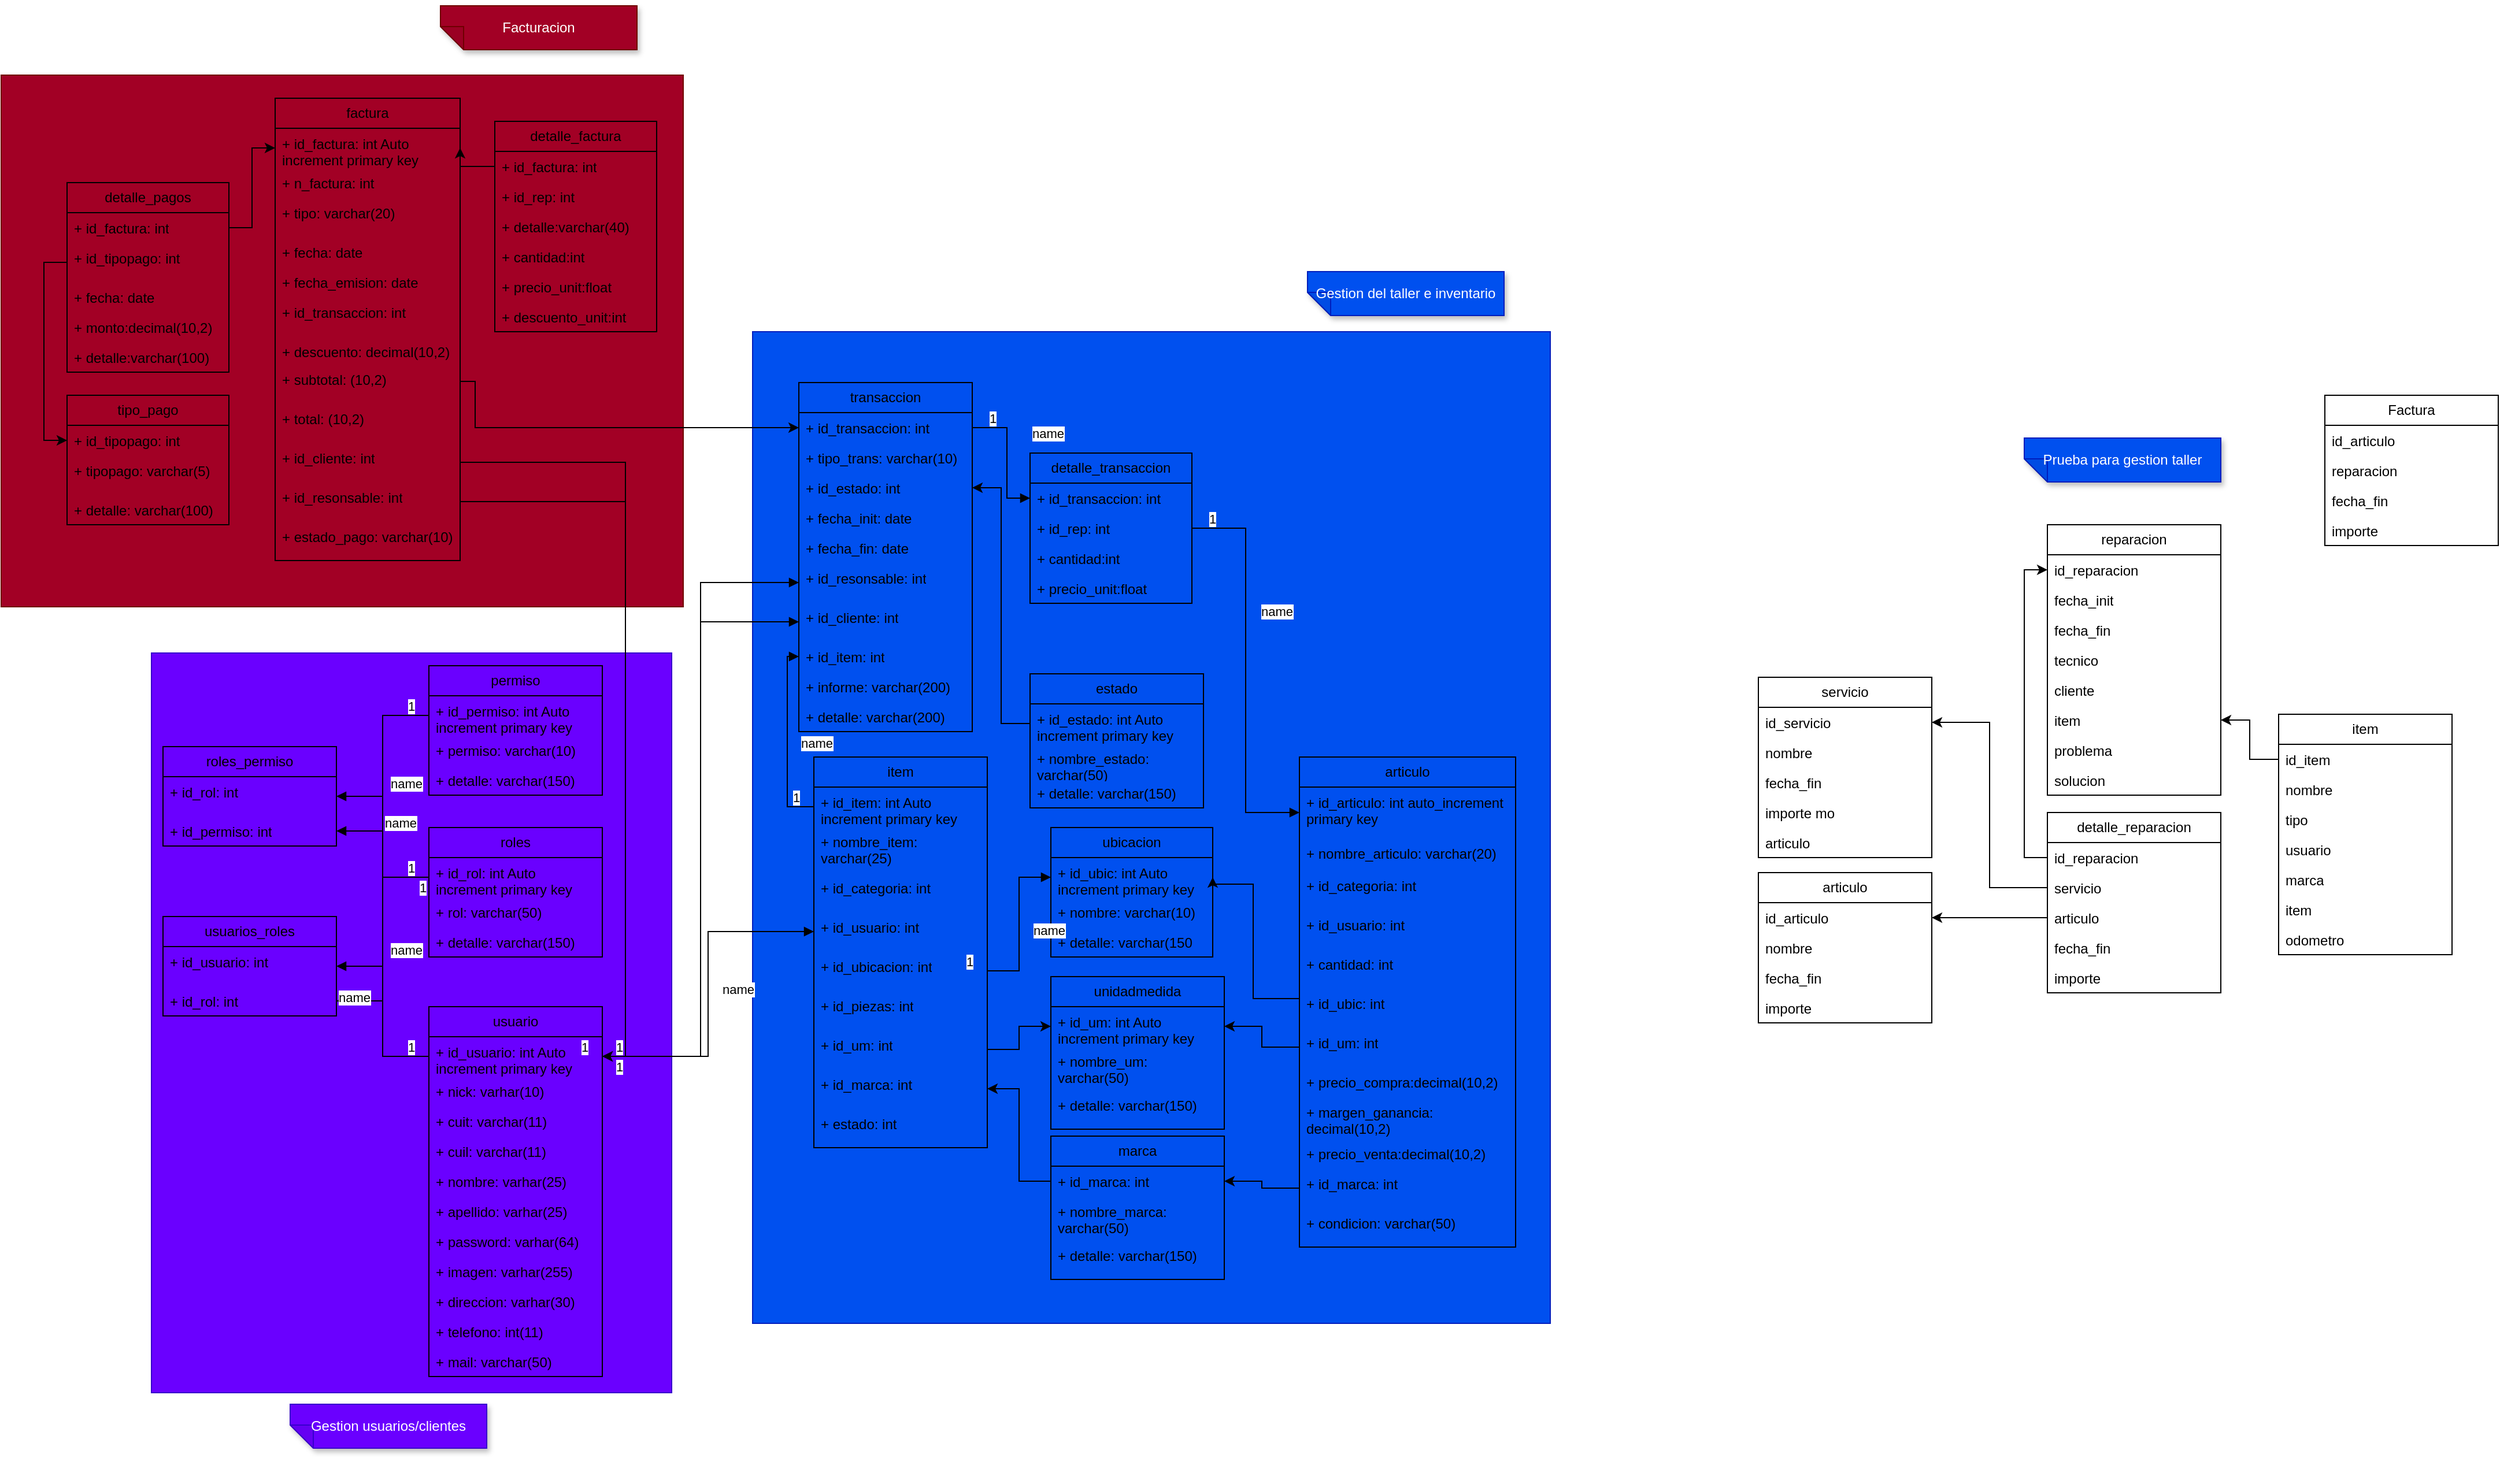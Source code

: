 <mxfile version="21.6.8" type="device">
  <diagram name="Página-1" id="KL7hros_8gFtWswWTued">
    <mxGraphModel dx="2426" dy="1535" grid="1" gridSize="10" guides="1" tooltips="1" connect="1" arrows="1" fold="1" page="1" pageScale="1" pageWidth="827" pageHeight="1169" math="0" shadow="0">
      <root>
        <mxCell id="0" />
        <mxCell id="1" parent="0" />
        <mxCell id="hIRkUQKFSJSfy8jgUmHw-79" value="" style="whiteSpace=wrap;html=1;fillColor=#0050ef;fontColor=#ffffff;strokeColor=#001DBC;" parent="1" vertex="1">
          <mxGeometry x="-330" y="112" width="690" height="858" as="geometry" />
        </mxCell>
        <mxCell id="hIRkUQKFSJSfy8jgUmHw-78" value="Gestion del taller e inventario" style="shape=note;whiteSpace=wrap;html=1;backgroundOutline=1;fontColor=#ffffff;darkOpacity=0.05;fillColor=#0050ef;strokeColor=#001DBC;fillStyle=solid;direction=west;gradientDirection=north;shadow=1;size=20;pointerEvents=1;align=center;" parent="1" vertex="1">
          <mxGeometry x="150" y="60" width="170" height="38" as="geometry" />
        </mxCell>
        <mxCell id="hIRkUQKFSJSfy8jgUmHw-75" value="" style="whiteSpace=wrap;html=1;fillColor=#a20025;fontColor=#ffffff;strokeColor=#6F0000;" parent="1" vertex="1">
          <mxGeometry x="-980" y="-110" width="590" height="460" as="geometry" />
        </mxCell>
        <mxCell id="hIRkUQKFSJSfy8jgUmHw-74" value="" style="whiteSpace=wrap;html=1;fillColor=#6a00ff;fontColor=#ffffff;strokeColor=#3700CC;" parent="1" vertex="1">
          <mxGeometry x="-850" y="390" width="450" height="640" as="geometry" />
        </mxCell>
        <mxCell id="4Juu3MWesEWuTdo3Fc_6-1" value="usuario" style="swimlane;fontStyle=0;childLayout=stackLayout;horizontal=1;startSize=26;fillColor=none;horizontalStack=0;resizeParent=1;resizeParentMax=0;resizeLast=0;collapsible=1;marginBottom=0;whiteSpace=wrap;html=1;" parent="1" vertex="1">
          <mxGeometry x="-610" y="696" width="150" height="320" as="geometry" />
        </mxCell>
        <mxCell id="4Juu3MWesEWuTdo3Fc_6-2" value="+ id_usuario: int Auto increment primary key" style="text;strokeColor=none;fillColor=none;align=left;verticalAlign=top;spacingLeft=4;spacingRight=4;overflow=hidden;rotatable=0;points=[[0,0.5],[1,0.5]];portConstraint=eastwest;whiteSpace=wrap;html=1;" parent="4Juu3MWesEWuTdo3Fc_6-1" vertex="1">
          <mxGeometry y="26" width="150" height="34" as="geometry" />
        </mxCell>
        <mxCell id="4Juu3MWesEWuTdo3Fc_6-4" value="+ nick: varhar(10)" style="text;strokeColor=none;fillColor=none;align=left;verticalAlign=top;spacingLeft=4;spacingRight=4;overflow=hidden;rotatable=0;points=[[0,0.5],[1,0.5]];portConstraint=eastwest;whiteSpace=wrap;html=1;" parent="4Juu3MWesEWuTdo3Fc_6-1" vertex="1">
          <mxGeometry y="60" width="150" height="26" as="geometry" />
        </mxCell>
        <mxCell id="EC8ZCRwTHWyci8RgwFiX-50" value="+ cuit: varchar(11)" style="text;strokeColor=none;fillColor=none;align=left;verticalAlign=top;spacingLeft=4;spacingRight=4;overflow=hidden;rotatable=0;points=[[0,0.5],[1,0.5]];portConstraint=eastwest;whiteSpace=wrap;html=1;" parent="4Juu3MWesEWuTdo3Fc_6-1" vertex="1">
          <mxGeometry y="86" width="150" height="26" as="geometry" />
        </mxCell>
        <mxCell id="EC8ZCRwTHWyci8RgwFiX-51" value="+ cuil: varchar(11)" style="text;strokeColor=none;fillColor=none;align=left;verticalAlign=top;spacingLeft=4;spacingRight=4;overflow=hidden;rotatable=0;points=[[0,0.5],[1,0.5]];portConstraint=eastwest;whiteSpace=wrap;html=1;" parent="4Juu3MWesEWuTdo3Fc_6-1" vertex="1">
          <mxGeometry y="112" width="150" height="26" as="geometry" />
        </mxCell>
        <mxCell id="EC8ZCRwTHWyci8RgwFiX-47" value="+ nombre: varhar(25)" style="text;strokeColor=none;fillColor=none;align=left;verticalAlign=top;spacingLeft=4;spacingRight=4;overflow=hidden;rotatable=0;points=[[0,0.5],[1,0.5]];portConstraint=eastwest;whiteSpace=wrap;html=1;" parent="4Juu3MWesEWuTdo3Fc_6-1" vertex="1">
          <mxGeometry y="138" width="150" height="26" as="geometry" />
        </mxCell>
        <mxCell id="EC8ZCRwTHWyci8RgwFiX-48" value="+ apellido: varhar(25)" style="text;strokeColor=none;fillColor=none;align=left;verticalAlign=top;spacingLeft=4;spacingRight=4;overflow=hidden;rotatable=0;points=[[0,0.5],[1,0.5]];portConstraint=eastwest;whiteSpace=wrap;html=1;" parent="4Juu3MWesEWuTdo3Fc_6-1" vertex="1">
          <mxGeometry y="164" width="150" height="26" as="geometry" />
        </mxCell>
        <mxCell id="4UDvw1Itwdwnb-R7770P-1" value="+ password: varhar(64)" style="text;strokeColor=none;fillColor=none;align=left;verticalAlign=top;spacingLeft=4;spacingRight=4;overflow=hidden;rotatable=0;points=[[0,0.5],[1,0.5]];portConstraint=eastwest;whiteSpace=wrap;html=1;" parent="4Juu3MWesEWuTdo3Fc_6-1" vertex="1">
          <mxGeometry y="190" width="150" height="26" as="geometry" />
        </mxCell>
        <mxCell id="4UDvw1Itwdwnb-R7770P-2" value="+ imagen: varhar(255)" style="text;strokeColor=none;fillColor=none;align=left;verticalAlign=top;spacingLeft=4;spacingRight=4;overflow=hidden;rotatable=0;points=[[0,0.5],[1,0.5]];portConstraint=eastwest;whiteSpace=wrap;html=1;" parent="4Juu3MWesEWuTdo3Fc_6-1" vertex="1">
          <mxGeometry y="216" width="150" height="26" as="geometry" />
        </mxCell>
        <mxCell id="4UDvw1Itwdwnb-R7770P-3" value="+ direccion: varhar(30)" style="text;strokeColor=none;fillColor=none;align=left;verticalAlign=top;spacingLeft=4;spacingRight=4;overflow=hidden;rotatable=0;points=[[0,0.5],[1,0.5]];portConstraint=eastwest;whiteSpace=wrap;html=1;" parent="4Juu3MWesEWuTdo3Fc_6-1" vertex="1">
          <mxGeometry y="242" width="150" height="26" as="geometry" />
        </mxCell>
        <mxCell id="4UDvw1Itwdwnb-R7770P-4" value="+ telefono: int(11)" style="text;strokeColor=none;fillColor=none;align=left;verticalAlign=top;spacingLeft=4;spacingRight=4;overflow=hidden;rotatable=0;points=[[0,0.5],[1,0.5]];portConstraint=eastwest;whiteSpace=wrap;html=1;" parent="4Juu3MWesEWuTdo3Fc_6-1" vertex="1">
          <mxGeometry y="268" width="150" height="26" as="geometry" />
        </mxCell>
        <mxCell id="4Juu3MWesEWuTdo3Fc_6-3" value="+ mail: varchar(50)" style="text;strokeColor=none;fillColor=none;align=left;verticalAlign=top;spacingLeft=4;spacingRight=4;overflow=hidden;rotatable=0;points=[[0,0.5],[1,0.5]];portConstraint=eastwest;whiteSpace=wrap;html=1;" parent="4Juu3MWesEWuTdo3Fc_6-1" vertex="1">
          <mxGeometry y="294" width="150" height="26" as="geometry" />
        </mxCell>
        <mxCell id="4Juu3MWesEWuTdo3Fc_6-9" value="transaccion" style="swimlane;fontStyle=0;childLayout=stackLayout;horizontal=1;startSize=26;fillColor=none;horizontalStack=0;resizeParent=1;resizeParentMax=0;resizeLast=0;collapsible=1;marginBottom=0;whiteSpace=wrap;html=1;" parent="1" vertex="1">
          <mxGeometry x="-290" y="156" width="150" height="302" as="geometry" />
        </mxCell>
        <mxCell id="4Juu3MWesEWuTdo3Fc_6-10" value="+ id_transaccion: int" style="text;strokeColor=none;fillColor=none;align=left;verticalAlign=top;spacingLeft=4;spacingRight=4;overflow=hidden;rotatable=0;points=[[0,0.5],[1,0.5]];portConstraint=eastwest;whiteSpace=wrap;html=1;" parent="4Juu3MWesEWuTdo3Fc_6-9" vertex="1">
          <mxGeometry y="26" width="150" height="26" as="geometry" />
        </mxCell>
        <mxCell id="4Juu3MWesEWuTdo3Fc_6-11" value="+ tipo_trans: varchar(10)" style="text;strokeColor=none;fillColor=none;align=left;verticalAlign=top;spacingLeft=4;spacingRight=4;overflow=hidden;rotatable=0;points=[[0,0.5],[1,0.5]];portConstraint=eastwest;whiteSpace=wrap;html=1;" parent="4Juu3MWesEWuTdo3Fc_6-9" vertex="1">
          <mxGeometry y="52" width="150" height="26" as="geometry" />
        </mxCell>
        <mxCell id="hIRkUQKFSJSfy8jgUmHw-31" value="+ id_estado: int" style="text;strokeColor=none;fillColor=none;align=left;verticalAlign=top;spacingLeft=4;spacingRight=4;overflow=hidden;rotatable=0;points=[[0,0.5],[1,0.5]];portConstraint=eastwest;whiteSpace=wrap;html=1;" parent="4Juu3MWesEWuTdo3Fc_6-9" vertex="1">
          <mxGeometry y="78" width="150" height="26" as="geometry" />
        </mxCell>
        <mxCell id="4Juu3MWesEWuTdo3Fc_6-12" value="+ fecha_init: date" style="text;strokeColor=none;fillColor=none;align=left;verticalAlign=top;spacingLeft=4;spacingRight=4;overflow=hidden;rotatable=0;points=[[0,0.5],[1,0.5]];portConstraint=eastwest;whiteSpace=wrap;html=1;" parent="4Juu3MWesEWuTdo3Fc_6-9" vertex="1">
          <mxGeometry y="104" width="150" height="26" as="geometry" />
        </mxCell>
        <mxCell id="hIRkUQKFSJSfy8jgUmHw-19" value="+ fecha_fin: date" style="text;strokeColor=none;fillColor=none;align=left;verticalAlign=top;spacingLeft=4;spacingRight=4;overflow=hidden;rotatable=0;points=[[0,0.5],[1,0.5]];portConstraint=eastwest;whiteSpace=wrap;html=1;" parent="4Juu3MWesEWuTdo3Fc_6-9" vertex="1">
          <mxGeometry y="130" width="150" height="26" as="geometry" />
        </mxCell>
        <mxCell id="EC8ZCRwTHWyci8RgwFiX-57" value="+ id_resonsable: int" style="text;strokeColor=none;fillColor=none;align=left;verticalAlign=top;spacingLeft=4;spacingRight=4;overflow=hidden;rotatable=0;points=[[0,0.5],[1,0.5]];portConstraint=eastwest;whiteSpace=wrap;html=1;" parent="4Juu3MWesEWuTdo3Fc_6-9" vertex="1">
          <mxGeometry y="156" width="150" height="34" as="geometry" />
        </mxCell>
        <mxCell id="TdmiNr8Igqc1RUE94h2u-18" value="+ id_cliente: int" style="text;strokeColor=none;fillColor=none;align=left;verticalAlign=top;spacingLeft=4;spacingRight=4;overflow=hidden;rotatable=0;points=[[0,0.5],[1,0.5]];portConstraint=eastwest;whiteSpace=wrap;html=1;" parent="4Juu3MWesEWuTdo3Fc_6-9" vertex="1">
          <mxGeometry y="190" width="150" height="34" as="geometry" />
        </mxCell>
        <mxCell id="EC8ZCRwTHWyci8RgwFiX-56" value="+ id_item: int" style="text;strokeColor=none;fillColor=none;align=left;verticalAlign=top;spacingLeft=4;spacingRight=4;overflow=hidden;rotatable=0;points=[[0,0.5],[1,0.5]];portConstraint=eastwest;whiteSpace=wrap;html=1;" parent="4Juu3MWesEWuTdo3Fc_6-9" vertex="1">
          <mxGeometry y="224" width="150" height="26" as="geometry" />
        </mxCell>
        <mxCell id="hIRkUQKFSJSfy8jgUmHw-5" value="+ informe: varchar(200)" style="text;strokeColor=none;fillColor=none;align=left;verticalAlign=top;spacingLeft=4;spacingRight=4;overflow=hidden;rotatable=0;points=[[0,0.5],[1,0.5]];portConstraint=eastwest;whiteSpace=wrap;html=1;" parent="4Juu3MWesEWuTdo3Fc_6-9" vertex="1">
          <mxGeometry y="250" width="150" height="26" as="geometry" />
        </mxCell>
        <mxCell id="hIRkUQKFSJSfy8jgUmHw-18" value="+ detalle: varchar(200)" style="text;strokeColor=none;fillColor=none;align=left;verticalAlign=top;spacingLeft=4;spacingRight=4;overflow=hidden;rotatable=0;points=[[0,0.5],[1,0.5]];portConstraint=eastwest;whiteSpace=wrap;html=1;" parent="4Juu3MWesEWuTdo3Fc_6-9" vertex="1">
          <mxGeometry y="276" width="150" height="26" as="geometry" />
        </mxCell>
        <mxCell id="EC8ZCRwTHWyci8RgwFiX-1" value="detalle_transaccion" style="swimlane;fontStyle=0;childLayout=stackLayout;horizontal=1;startSize=26;fillColor=none;horizontalStack=0;resizeParent=1;resizeParentMax=0;resizeLast=0;collapsible=1;marginBottom=0;whiteSpace=wrap;html=1;" parent="1" vertex="1">
          <mxGeometry x="-90" y="217" width="140" height="130" as="geometry">
            <mxRectangle x="-220" y="50" width="140" height="30" as="alternateBounds" />
          </mxGeometry>
        </mxCell>
        <mxCell id="EC8ZCRwTHWyci8RgwFiX-2" value="+ id_transaccion: int" style="text;strokeColor=none;fillColor=none;align=left;verticalAlign=top;spacingLeft=4;spacingRight=4;overflow=hidden;rotatable=0;points=[[0,0.5],[1,0.5]];portConstraint=eastwest;whiteSpace=wrap;html=1;" parent="EC8ZCRwTHWyci8RgwFiX-1" vertex="1">
          <mxGeometry y="26" width="140" height="26" as="geometry" />
        </mxCell>
        <mxCell id="hIRkUQKFSJSfy8jgUmHw-6" value="+ id_rep: int" style="text;strokeColor=none;fillColor=none;align=left;verticalAlign=top;spacingLeft=4;spacingRight=4;overflow=hidden;rotatable=0;points=[[0,0.5],[1,0.5]];portConstraint=eastwest;whiteSpace=wrap;html=1;" parent="EC8ZCRwTHWyci8RgwFiX-1" vertex="1">
          <mxGeometry y="52" width="140" height="26" as="geometry" />
        </mxCell>
        <mxCell id="hIRkUQKFSJSfy8jgUmHw-9" value="+ cantidad:int" style="text;strokeColor=none;fillColor=none;align=left;verticalAlign=top;spacingLeft=4;spacingRight=4;overflow=hidden;rotatable=0;points=[[0,0.5],[1,0.5]];portConstraint=eastwest;whiteSpace=wrap;html=1;" parent="EC8ZCRwTHWyci8RgwFiX-1" vertex="1">
          <mxGeometry y="78" width="140" height="26" as="geometry" />
        </mxCell>
        <mxCell id="hIRkUQKFSJSfy8jgUmHw-16" value="+ precio_unit:float" style="text;strokeColor=none;fillColor=none;align=left;verticalAlign=top;spacingLeft=4;spacingRight=4;overflow=hidden;rotatable=0;points=[[0,0.5],[1,0.5]];portConstraint=eastwest;whiteSpace=wrap;html=1;" parent="EC8ZCRwTHWyci8RgwFiX-1" vertex="1">
          <mxGeometry y="104" width="140" height="26" as="geometry" />
        </mxCell>
        <mxCell id="EC8ZCRwTHWyci8RgwFiX-5" value="name" style="endArrow=block;endFill=1;html=1;edgeStyle=orthogonalEdgeStyle;align=left;verticalAlign=top;rounded=0;entryX=0;entryY=0.5;entryDx=0;entryDy=0;exitX=1;exitY=0.5;exitDx=0;exitDy=0;" parent="1" source="4Juu3MWesEWuTdo3Fc_6-10" target="EC8ZCRwTHWyci8RgwFiX-2" edge="1">
          <mxGeometry x="-0.338" y="25" relative="1" as="geometry">
            <mxPoint x="-197" y="250" as="sourcePoint" />
            <mxPoint x="-247" y="300" as="targetPoint" />
            <mxPoint x="-5" y="-15" as="offset" />
            <Array as="points">
              <mxPoint x="-110" y="195" />
              <mxPoint x="-110" y="256" />
            </Array>
          </mxGeometry>
        </mxCell>
        <mxCell id="EC8ZCRwTHWyci8RgwFiX-6" value="1" style="edgeLabel;resizable=0;html=1;align=left;verticalAlign=bottom;" parent="EC8ZCRwTHWyci8RgwFiX-5" connectable="0" vertex="1">
          <mxGeometry x="-1" relative="1" as="geometry">
            <mxPoint x="13" as="offset" />
          </mxGeometry>
        </mxCell>
        <mxCell id="EC8ZCRwTHWyci8RgwFiX-16" value="name" style="endArrow=block;endFill=1;html=1;edgeStyle=orthogonalEdgeStyle;align=left;verticalAlign=top;rounded=0;entryX=1;entryY=0.5;entryDx=0;entryDy=0;exitX=0;exitY=0.5;exitDx=0;exitDy=0;" parent="1" source="EC8ZCRwTHWyci8RgwFiX-21" target="EC8ZCRwTHWyci8RgwFiX-34" edge="1">
          <mxGeometry x="-0.044" y="5" relative="1" as="geometry">
            <mxPoint x="-200" y="781" as="sourcePoint" />
            <mxPoint x="-310" y="837" as="targetPoint" />
            <mxPoint as="offset" />
          </mxGeometry>
        </mxCell>
        <mxCell id="EC8ZCRwTHWyci8RgwFiX-17" value="1" style="edgeLabel;resizable=0;html=1;align=left;verticalAlign=bottom;" parent="EC8ZCRwTHWyci8RgwFiX-16" connectable="0" vertex="1">
          <mxGeometry x="-1" relative="1" as="geometry">
            <mxPoint x="-20" as="offset" />
          </mxGeometry>
        </mxCell>
        <mxCell id="EC8ZCRwTHWyci8RgwFiX-20" value="roles" style="swimlane;fontStyle=0;childLayout=stackLayout;horizontal=1;startSize=26;fillColor=none;horizontalStack=0;resizeParent=1;resizeParentMax=0;resizeLast=0;collapsible=1;marginBottom=0;whiteSpace=wrap;html=1;" parent="1" vertex="1">
          <mxGeometry x="-610" y="541" width="150" height="112" as="geometry" />
        </mxCell>
        <mxCell id="EC8ZCRwTHWyci8RgwFiX-21" value="+ id_rol: int Auto increment primary&amp;nbsp;key" style="text;strokeColor=none;fillColor=none;align=left;verticalAlign=top;spacingLeft=4;spacingRight=4;overflow=hidden;rotatable=0;points=[[0,0.5],[1,0.5]];portConstraint=eastwest;whiteSpace=wrap;html=1;" parent="EC8ZCRwTHWyci8RgwFiX-20" vertex="1">
          <mxGeometry y="26" width="150" height="34" as="geometry" />
        </mxCell>
        <mxCell id="EC8ZCRwTHWyci8RgwFiX-22" value="+ rol: varchar(50)" style="text;strokeColor=none;fillColor=none;align=left;verticalAlign=top;spacingLeft=4;spacingRight=4;overflow=hidden;rotatable=0;points=[[0,0.5],[1,0.5]];portConstraint=eastwest;whiteSpace=wrap;html=1;" parent="EC8ZCRwTHWyci8RgwFiX-20" vertex="1">
          <mxGeometry y="60" width="150" height="26" as="geometry" />
        </mxCell>
        <mxCell id="EC8ZCRwTHWyci8RgwFiX-23" value="+ detalle: varchar(150)" style="text;strokeColor=none;fillColor=none;align=left;verticalAlign=top;spacingLeft=4;spacingRight=4;overflow=hidden;rotatable=0;points=[[0,0.5],[1,0.5]];portConstraint=eastwest;whiteSpace=wrap;html=1;" parent="EC8ZCRwTHWyci8RgwFiX-20" vertex="1">
          <mxGeometry y="86" width="150" height="26" as="geometry" />
        </mxCell>
        <mxCell id="EC8ZCRwTHWyci8RgwFiX-24" value="permiso" style="swimlane;fontStyle=0;childLayout=stackLayout;horizontal=1;startSize=26;fillColor=none;horizontalStack=0;resizeParent=1;resizeParentMax=0;resizeLast=0;collapsible=1;marginBottom=0;whiteSpace=wrap;html=1;" parent="1" vertex="1">
          <mxGeometry x="-610" y="401" width="150" height="112" as="geometry" />
        </mxCell>
        <mxCell id="EC8ZCRwTHWyci8RgwFiX-25" value="+ id_permiso: int Auto increment primary&amp;nbsp;key" style="text;strokeColor=none;fillColor=none;align=left;verticalAlign=top;spacingLeft=4;spacingRight=4;overflow=hidden;rotatable=0;points=[[0,0.5],[1,0.5]];portConstraint=eastwest;whiteSpace=wrap;html=1;" parent="EC8ZCRwTHWyci8RgwFiX-24" vertex="1">
          <mxGeometry y="26" width="150" height="34" as="geometry" />
        </mxCell>
        <mxCell id="EC8ZCRwTHWyci8RgwFiX-26" value="+ permiso: varchar(10)&amp;nbsp;" style="text;strokeColor=none;fillColor=none;align=left;verticalAlign=top;spacingLeft=4;spacingRight=4;overflow=hidden;rotatable=0;points=[[0,0.5],[1,0.5]];portConstraint=eastwest;whiteSpace=wrap;html=1;" parent="EC8ZCRwTHWyci8RgwFiX-24" vertex="1">
          <mxGeometry y="60" width="150" height="26" as="geometry" />
        </mxCell>
        <mxCell id="EC8ZCRwTHWyci8RgwFiX-27" value="+ detalle: varchar(150)" style="text;strokeColor=none;fillColor=none;align=left;verticalAlign=top;spacingLeft=4;spacingRight=4;overflow=hidden;rotatable=0;points=[[0,0.5],[1,0.5]];portConstraint=eastwest;whiteSpace=wrap;html=1;" parent="EC8ZCRwTHWyci8RgwFiX-24" vertex="1">
          <mxGeometry y="86" width="150" height="26" as="geometry" />
        </mxCell>
        <mxCell id="EC8ZCRwTHWyci8RgwFiX-28" value="roles_permiso" style="swimlane;fontStyle=0;childLayout=stackLayout;horizontal=1;startSize=26;fillColor=none;horizontalStack=0;resizeParent=1;resizeParentMax=0;resizeLast=0;collapsible=1;marginBottom=0;whiteSpace=wrap;html=1;" parent="1" vertex="1">
          <mxGeometry x="-840" y="471" width="150" height="86" as="geometry" />
        </mxCell>
        <mxCell id="EC8ZCRwTHWyci8RgwFiX-29" value="+ id_rol: int&amp;nbsp;" style="text;strokeColor=none;fillColor=none;align=left;verticalAlign=top;spacingLeft=4;spacingRight=4;overflow=hidden;rotatable=0;points=[[0,0.5],[1,0.5]];portConstraint=eastwest;whiteSpace=wrap;html=1;" parent="EC8ZCRwTHWyci8RgwFiX-28" vertex="1">
          <mxGeometry y="26" width="150" height="34" as="geometry" />
        </mxCell>
        <mxCell id="EC8ZCRwTHWyci8RgwFiX-30" value="+ id_permiso: int" style="text;strokeColor=none;fillColor=none;align=left;verticalAlign=top;spacingLeft=4;spacingRight=4;overflow=hidden;rotatable=0;points=[[0,0.5],[1,0.5]];portConstraint=eastwest;whiteSpace=wrap;html=1;" parent="EC8ZCRwTHWyci8RgwFiX-28" vertex="1">
          <mxGeometry y="60" width="150" height="26" as="geometry" />
        </mxCell>
        <mxCell id="EC8ZCRwTHWyci8RgwFiX-32" value="usuarios_roles" style="swimlane;fontStyle=0;childLayout=stackLayout;horizontal=1;startSize=26;fillColor=none;horizontalStack=0;resizeParent=1;resizeParentMax=0;resizeLast=0;collapsible=1;marginBottom=0;whiteSpace=wrap;html=1;" parent="1" vertex="1">
          <mxGeometry x="-840" y="618" width="150" height="86" as="geometry" />
        </mxCell>
        <mxCell id="EC8ZCRwTHWyci8RgwFiX-33" value="+ id_usuario: int" style="text;strokeColor=none;fillColor=none;align=left;verticalAlign=top;spacingLeft=4;spacingRight=4;overflow=hidden;rotatable=0;points=[[0,0.5],[1,0.5]];portConstraint=eastwest;whiteSpace=wrap;html=1;" parent="EC8ZCRwTHWyci8RgwFiX-32" vertex="1">
          <mxGeometry y="26" width="150" height="34" as="geometry" />
        </mxCell>
        <mxCell id="EC8ZCRwTHWyci8RgwFiX-34" value="+ id_rol: int" style="text;strokeColor=none;fillColor=none;align=left;verticalAlign=top;spacingLeft=4;spacingRight=4;overflow=hidden;rotatable=0;points=[[0,0.5],[1,0.5]];portConstraint=eastwest;whiteSpace=wrap;html=1;" parent="EC8ZCRwTHWyci8RgwFiX-32" vertex="1">
          <mxGeometry y="60" width="150" height="26" as="geometry" />
        </mxCell>
        <mxCell id="EC8ZCRwTHWyci8RgwFiX-37" value="name" style="endArrow=block;endFill=1;html=1;edgeStyle=orthogonalEdgeStyle;align=left;verticalAlign=top;rounded=0;entryX=1;entryY=0.5;entryDx=0;entryDy=0;exitX=0;exitY=0.5;exitDx=0;exitDy=0;" parent="1" source="4Juu3MWesEWuTdo3Fc_6-2" target="EC8ZCRwTHWyci8RgwFiX-33" edge="1">
          <mxGeometry x="1" y="14" relative="1" as="geometry">
            <mxPoint x="-190" y="821" as="sourcePoint" />
            <mxPoint x="-300" y="847" as="targetPoint" />
            <mxPoint as="offset" />
          </mxGeometry>
        </mxCell>
        <mxCell id="EC8ZCRwTHWyci8RgwFiX-38" value="1" style="edgeLabel;resizable=0;html=1;align=left;verticalAlign=bottom;" parent="EC8ZCRwTHWyci8RgwFiX-37" connectable="0" vertex="1">
          <mxGeometry x="-1" relative="1" as="geometry">
            <mxPoint x="-20" as="offset" />
          </mxGeometry>
        </mxCell>
        <mxCell id="EC8ZCRwTHWyci8RgwFiX-39" value="name" style="endArrow=block;endFill=1;html=1;edgeStyle=orthogonalEdgeStyle;align=left;verticalAlign=top;rounded=0;entryX=1;entryY=0.5;entryDx=0;entryDy=0;exitX=0;exitY=0.5;exitDx=0;exitDy=0;" parent="1" source="EC8ZCRwTHWyci8RgwFiX-25" target="EC8ZCRwTHWyci8RgwFiX-30" edge="1">
          <mxGeometry x="-0.044" y="5" relative="1" as="geometry">
            <mxPoint x="-180" y="831" as="sourcePoint" />
            <mxPoint x="-290" y="857" as="targetPoint" />
            <mxPoint as="offset" />
          </mxGeometry>
        </mxCell>
        <mxCell id="EC8ZCRwTHWyci8RgwFiX-40" value="1" style="edgeLabel;resizable=0;html=1;align=left;verticalAlign=bottom;" parent="EC8ZCRwTHWyci8RgwFiX-39" connectable="0" vertex="1">
          <mxGeometry x="-1" relative="1" as="geometry">
            <mxPoint x="-20" as="offset" />
          </mxGeometry>
        </mxCell>
        <mxCell id="EC8ZCRwTHWyci8RgwFiX-41" value="name" style="endArrow=block;endFill=1;html=1;edgeStyle=orthogonalEdgeStyle;align=left;verticalAlign=top;rounded=0;entryX=1;entryY=0.5;entryDx=0;entryDy=0;exitX=0;exitY=0.5;exitDx=0;exitDy=0;" parent="1" source="EC8ZCRwTHWyci8RgwFiX-21" target="EC8ZCRwTHWyci8RgwFiX-29" edge="1">
          <mxGeometry x="0.339" relative="1" as="geometry">
            <mxPoint x="-170" y="841" as="sourcePoint" />
            <mxPoint x="-280" y="867" as="targetPoint" />
            <mxPoint as="offset" />
          </mxGeometry>
        </mxCell>
        <mxCell id="EC8ZCRwTHWyci8RgwFiX-42" value="1" style="edgeLabel;resizable=0;html=1;align=left;verticalAlign=bottom;" parent="EC8ZCRwTHWyci8RgwFiX-41" connectable="0" vertex="1">
          <mxGeometry x="-1" relative="1" as="geometry">
            <mxPoint x="-10" y="17" as="offset" />
          </mxGeometry>
        </mxCell>
        <mxCell id="EC8ZCRwTHWyci8RgwFiX-52" value="item" style="swimlane;fontStyle=0;childLayout=stackLayout;horizontal=1;startSize=26;fillColor=none;horizontalStack=0;resizeParent=1;resizeParentMax=0;resizeLast=0;collapsible=1;marginBottom=0;whiteSpace=wrap;html=1;" parent="1" vertex="1">
          <mxGeometry x="-277" y="480" width="150" height="338" as="geometry" />
        </mxCell>
        <mxCell id="EC8ZCRwTHWyci8RgwFiX-53" value="+ id_item: int Auto increment primary&amp;nbsp;key" style="text;strokeColor=none;fillColor=none;align=left;verticalAlign=top;spacingLeft=4;spacingRight=4;overflow=hidden;rotatable=0;points=[[0,0.5],[1,0.5]];portConstraint=eastwest;whiteSpace=wrap;html=1;" parent="EC8ZCRwTHWyci8RgwFiX-52" vertex="1">
          <mxGeometry y="26" width="150" height="34" as="geometry" />
        </mxCell>
        <mxCell id="EC8ZCRwTHWyci8RgwFiX-54" value="+ nombre_item: varchar(25)" style="text;strokeColor=none;fillColor=none;align=left;verticalAlign=top;spacingLeft=4;spacingRight=4;overflow=hidden;rotatable=0;points=[[0,0.5],[1,0.5]];portConstraint=eastwest;whiteSpace=wrap;html=1;" parent="EC8ZCRwTHWyci8RgwFiX-52" vertex="1">
          <mxGeometry y="60" width="150" height="40" as="geometry" />
        </mxCell>
        <mxCell id="EC8ZCRwTHWyci8RgwFiX-55" value="+ id_categoria: int" style="text;strokeColor=none;fillColor=none;align=left;verticalAlign=top;spacingLeft=4;spacingRight=4;overflow=hidden;rotatable=0;points=[[0,0.5],[1,0.5]];portConstraint=eastwest;whiteSpace=wrap;html=1;" parent="EC8ZCRwTHWyci8RgwFiX-52" vertex="1">
          <mxGeometry y="100" width="150" height="34" as="geometry" />
        </mxCell>
        <mxCell id="TdmiNr8Igqc1RUE94h2u-1" value="+ id_usuario: int" style="text;strokeColor=none;fillColor=none;align=left;verticalAlign=top;spacingLeft=4;spacingRight=4;overflow=hidden;rotatable=0;points=[[0,0.5],[1,0.5]];portConstraint=eastwest;whiteSpace=wrap;html=1;" parent="EC8ZCRwTHWyci8RgwFiX-52" vertex="1">
          <mxGeometry y="134" width="150" height="34" as="geometry" />
        </mxCell>
        <mxCell id="TdmiNr8Igqc1RUE94h2u-3" value="+ id_ubicacion: int" style="text;strokeColor=none;fillColor=none;align=left;verticalAlign=top;spacingLeft=4;spacingRight=4;overflow=hidden;rotatable=0;points=[[0,0.5],[1,0.5]];portConstraint=eastwest;whiteSpace=wrap;html=1;" parent="EC8ZCRwTHWyci8RgwFiX-52" vertex="1">
          <mxGeometry y="168" width="150" height="34" as="geometry" />
        </mxCell>
        <mxCell id="TdmiNr8Igqc1RUE94h2u-4" value="+ id_piezas: int" style="text;strokeColor=none;fillColor=none;align=left;verticalAlign=top;spacingLeft=4;spacingRight=4;overflow=hidden;rotatable=0;points=[[0,0.5],[1,0.5]];portConstraint=eastwest;whiteSpace=wrap;html=1;" parent="EC8ZCRwTHWyci8RgwFiX-52" vertex="1">
          <mxGeometry y="202" width="150" height="34" as="geometry" />
        </mxCell>
        <mxCell id="TdmiNr8Igqc1RUE94h2u-26" value="+ id_um: int" style="text;strokeColor=none;fillColor=none;align=left;verticalAlign=top;spacingLeft=4;spacingRight=4;overflow=hidden;rotatable=0;points=[[0,0.5],[1,0.5]];portConstraint=eastwest;whiteSpace=wrap;html=1;" parent="EC8ZCRwTHWyci8RgwFiX-52" vertex="1">
          <mxGeometry y="236" width="150" height="34" as="geometry" />
        </mxCell>
        <mxCell id="TdmiNr8Igqc1RUE94h2u-39" value="+ id_marca: int" style="text;strokeColor=none;fillColor=none;align=left;verticalAlign=top;spacingLeft=4;spacingRight=4;overflow=hidden;rotatable=0;points=[[0,0.5],[1,0.5]];portConstraint=eastwest;whiteSpace=wrap;html=1;" parent="EC8ZCRwTHWyci8RgwFiX-52" vertex="1">
          <mxGeometry y="270" width="150" height="34" as="geometry" />
        </mxCell>
        <mxCell id="TdmiNr8Igqc1RUE94h2u-2" value="+ estado: int" style="text;strokeColor=none;fillColor=none;align=left;verticalAlign=top;spacingLeft=4;spacingRight=4;overflow=hidden;rotatable=0;points=[[0,0.5],[1,0.5]];portConstraint=eastwest;whiteSpace=wrap;html=1;" parent="EC8ZCRwTHWyci8RgwFiX-52" vertex="1">
          <mxGeometry y="304" width="150" height="34" as="geometry" />
        </mxCell>
        <mxCell id="EC8ZCRwTHWyci8RgwFiX-58" value="" style="endArrow=block;endFill=1;html=1;edgeStyle=orthogonalEdgeStyle;align=left;verticalAlign=top;rounded=0;entryX=0;entryY=0.5;entryDx=0;entryDy=0;exitX=1;exitY=0.5;exitDx=0;exitDy=0;" parent="1" source="4Juu3MWesEWuTdo3Fc_6-2" target="EC8ZCRwTHWyci8RgwFiX-57" edge="1">
          <mxGeometry x="0.212" y="7" relative="1" as="geometry">
            <mxPoint x="-270" y="680" as="sourcePoint" />
            <mxPoint x="-380" y="706" as="targetPoint" />
            <mxPoint as="offset" />
          </mxGeometry>
        </mxCell>
        <mxCell id="EC8ZCRwTHWyci8RgwFiX-59" value="1" style="edgeLabel;resizable=0;html=1;align=left;verticalAlign=bottom;" parent="EC8ZCRwTHWyci8RgwFiX-58" connectable="0" vertex="1">
          <mxGeometry x="-1" relative="1" as="geometry">
            <mxPoint x="10" y="17" as="offset" />
          </mxGeometry>
        </mxCell>
        <mxCell id="TdmiNr8Igqc1RUE94h2u-5" value="articulo" style="swimlane;fontStyle=0;childLayout=stackLayout;horizontal=1;startSize=26;fillColor=none;horizontalStack=0;resizeParent=1;resizeParentMax=0;resizeLast=0;collapsible=1;marginBottom=0;whiteSpace=wrap;html=1;" parent="1" vertex="1">
          <mxGeometry x="143" y="480" width="187" height="424" as="geometry" />
        </mxCell>
        <mxCell id="TdmiNr8Igqc1RUE94h2u-6" value="+ id_articulo: int auto_increment primary key" style="text;strokeColor=none;fillColor=none;align=left;verticalAlign=top;spacingLeft=4;spacingRight=4;overflow=hidden;rotatable=0;points=[[0,0.5],[1,0.5]];portConstraint=eastwest;whiteSpace=wrap;html=1;" parent="TdmiNr8Igqc1RUE94h2u-5" vertex="1">
          <mxGeometry y="26" width="187" height="44" as="geometry" />
        </mxCell>
        <mxCell id="TdmiNr8Igqc1RUE94h2u-7" value="+ nombre_articulo: varchar(20)" style="text;strokeColor=none;fillColor=none;align=left;verticalAlign=top;spacingLeft=4;spacingRight=4;overflow=hidden;rotatable=0;points=[[0,0.5],[1,0.5]];portConstraint=eastwest;whiteSpace=wrap;html=1;" parent="TdmiNr8Igqc1RUE94h2u-5" vertex="1">
          <mxGeometry y="70" width="187" height="28" as="geometry" />
        </mxCell>
        <mxCell id="TdmiNr8Igqc1RUE94h2u-8" value="+ id_categoria: int" style="text;strokeColor=none;fillColor=none;align=left;verticalAlign=top;spacingLeft=4;spacingRight=4;overflow=hidden;rotatable=0;points=[[0,0.5],[1,0.5]];portConstraint=eastwest;whiteSpace=wrap;html=1;" parent="TdmiNr8Igqc1RUE94h2u-5" vertex="1">
          <mxGeometry y="98" width="187" height="34" as="geometry" />
        </mxCell>
        <mxCell id="TdmiNr8Igqc1RUE94h2u-9" value="+ id_usuario: int" style="text;strokeColor=none;fillColor=none;align=left;verticalAlign=top;spacingLeft=4;spacingRight=4;overflow=hidden;rotatable=0;points=[[0,0.5],[1,0.5]];portConstraint=eastwest;whiteSpace=wrap;html=1;" parent="TdmiNr8Igqc1RUE94h2u-5" vertex="1">
          <mxGeometry y="132" width="187" height="34" as="geometry" />
        </mxCell>
        <mxCell id="TdmiNr8Igqc1RUE94h2u-10" value="+ cantidad: int" style="text;strokeColor=none;fillColor=none;align=left;verticalAlign=top;spacingLeft=4;spacingRight=4;overflow=hidden;rotatable=0;points=[[0,0.5],[1,0.5]];portConstraint=eastwest;whiteSpace=wrap;html=1;" parent="TdmiNr8Igqc1RUE94h2u-5" vertex="1">
          <mxGeometry y="166" width="187" height="34" as="geometry" />
        </mxCell>
        <mxCell id="TdmiNr8Igqc1RUE94h2u-11" value="+&amp;nbsp;id_ubic&lt;span style=&quot;background-color: initial;&quot;&gt;: int&lt;/span&gt;" style="text;strokeColor=none;fillColor=none;align=left;verticalAlign=top;spacingLeft=4;spacingRight=4;overflow=hidden;rotatable=0;points=[[0,0.5],[1,0.5]];portConstraint=eastwest;whiteSpace=wrap;html=1;" parent="TdmiNr8Igqc1RUE94h2u-5" vertex="1">
          <mxGeometry y="200" width="187" height="34" as="geometry" />
        </mxCell>
        <mxCell id="TdmiNr8Igqc1RUE94h2u-42" value="+ id_um: int" style="text;strokeColor=none;fillColor=none;align=left;verticalAlign=top;spacingLeft=4;spacingRight=4;overflow=hidden;rotatable=0;points=[[0,0.5],[1,0.5]];portConstraint=eastwest;whiteSpace=wrap;html=1;" parent="TdmiNr8Igqc1RUE94h2u-5" vertex="1">
          <mxGeometry y="234" width="187" height="34" as="geometry" />
        </mxCell>
        <mxCell id="hIRkUQKFSJSfy8jgUmHw-10" value="+ precio_compra:decimal(10,2)" style="text;strokeColor=none;fillColor=none;align=left;verticalAlign=top;spacingLeft=4;spacingRight=4;overflow=hidden;rotatable=0;points=[[0,0.5],[1,0.5]];portConstraint=eastwest;whiteSpace=wrap;html=1;" parent="TdmiNr8Igqc1RUE94h2u-5" vertex="1">
          <mxGeometry y="268" width="187" height="26" as="geometry" />
        </mxCell>
        <mxCell id="x99tJViRSafAVdn5bmTA-4" value="+ margen_ganancia: decimal(10,2)" style="text;strokeColor=none;fillColor=none;align=left;verticalAlign=top;spacingLeft=4;spacingRight=4;overflow=hidden;rotatable=0;points=[[0,0.5],[1,0.5]];portConstraint=eastwest;whiteSpace=wrap;html=1;" parent="TdmiNr8Igqc1RUE94h2u-5" vertex="1">
          <mxGeometry y="294" width="187" height="36" as="geometry" />
        </mxCell>
        <mxCell id="hIRkUQKFSJSfy8jgUmHw-11" value="+ precio_venta:decimal(10,2)" style="text;strokeColor=none;fillColor=none;align=left;verticalAlign=top;spacingLeft=4;spacingRight=4;overflow=hidden;rotatable=0;points=[[0,0.5],[1,0.5]];portConstraint=eastwest;whiteSpace=wrap;html=1;" parent="TdmiNr8Igqc1RUE94h2u-5" vertex="1">
          <mxGeometry y="330" width="187" height="26" as="geometry" />
        </mxCell>
        <mxCell id="TdmiNr8Igqc1RUE94h2u-43" value="+ id_marca: int" style="text;strokeColor=none;fillColor=none;align=left;verticalAlign=top;spacingLeft=4;spacingRight=4;overflow=hidden;rotatable=0;points=[[0,0.5],[1,0.5]];portConstraint=eastwest;whiteSpace=wrap;html=1;" parent="TdmiNr8Igqc1RUE94h2u-5" vertex="1">
          <mxGeometry y="356" width="187" height="34" as="geometry" />
        </mxCell>
        <mxCell id="-F1uqRPCPZyPXp2PSePH-3" value="+ condicion: varchar(50)" style="text;strokeColor=none;fillColor=none;align=left;verticalAlign=top;spacingLeft=4;spacingRight=4;overflow=hidden;rotatable=0;points=[[0,0.5],[1,0.5]];portConstraint=eastwest;whiteSpace=wrap;html=1;" parent="TdmiNr8Igqc1RUE94h2u-5" vertex="1">
          <mxGeometry y="390" width="187" height="34" as="geometry" />
        </mxCell>
        <mxCell id="TdmiNr8Igqc1RUE94h2u-13" value="ubicacion" style="swimlane;fontStyle=0;childLayout=stackLayout;horizontal=1;startSize=26;fillColor=none;horizontalStack=0;resizeParent=1;resizeParentMax=0;resizeLast=0;collapsible=1;marginBottom=0;whiteSpace=wrap;html=1;" parent="1" vertex="1">
          <mxGeometry x="-72" y="541" width="140" height="112" as="geometry" />
        </mxCell>
        <mxCell id="TdmiNr8Igqc1RUE94h2u-14" value="+ id_ubic: int Auto increment primary&amp;nbsp;key" style="text;strokeColor=none;fillColor=none;align=left;verticalAlign=top;spacingLeft=4;spacingRight=4;overflow=hidden;rotatable=0;points=[[0,0.5],[1,0.5]];portConstraint=eastwest;whiteSpace=wrap;html=1;" parent="TdmiNr8Igqc1RUE94h2u-13" vertex="1">
          <mxGeometry y="26" width="140" height="34" as="geometry" />
        </mxCell>
        <mxCell id="TdmiNr8Igqc1RUE94h2u-15" value="+ nombre: varchar(10)" style="text;strokeColor=none;fillColor=none;align=left;verticalAlign=top;spacingLeft=4;spacingRight=4;overflow=hidden;rotatable=0;points=[[0,0.5],[1,0.5]];portConstraint=eastwest;whiteSpace=wrap;html=1;" parent="TdmiNr8Igqc1RUE94h2u-13" vertex="1">
          <mxGeometry y="60" width="140" height="26" as="geometry" />
        </mxCell>
        <mxCell id="TdmiNr8Igqc1RUE94h2u-16" value="+ detalle: varchar(150" style="text;strokeColor=none;fillColor=none;align=left;verticalAlign=top;spacingLeft=4;spacingRight=4;overflow=hidden;rotatable=0;points=[[0,0.5],[1,0.5]];portConstraint=eastwest;whiteSpace=wrap;html=1;" parent="TdmiNr8Igqc1RUE94h2u-13" vertex="1">
          <mxGeometry y="86" width="140" height="26" as="geometry" />
        </mxCell>
        <mxCell id="TdmiNr8Igqc1RUE94h2u-19" value="" style="endArrow=block;endFill=1;html=1;edgeStyle=orthogonalEdgeStyle;align=left;verticalAlign=top;rounded=0;entryX=0;entryY=0.5;entryDx=0;entryDy=0;exitX=1;exitY=0.5;exitDx=0;exitDy=0;" parent="1" source="4Juu3MWesEWuTdo3Fc_6-2" target="TdmiNr8Igqc1RUE94h2u-18" edge="1">
          <mxGeometry x="0.34" y="33" relative="1" as="geometry">
            <mxPoint x="-270" y="680" as="sourcePoint" />
            <mxPoint x="-380" y="706" as="targetPoint" />
            <mxPoint as="offset" />
          </mxGeometry>
        </mxCell>
        <mxCell id="TdmiNr8Igqc1RUE94h2u-20" value="1" style="edgeLabel;resizable=0;html=1;align=left;verticalAlign=bottom;" parent="TdmiNr8Igqc1RUE94h2u-19" connectable="0" vertex="1">
          <mxGeometry x="-1" relative="1" as="geometry">
            <mxPoint x="10" as="offset" />
          </mxGeometry>
        </mxCell>
        <mxCell id="TdmiNr8Igqc1RUE94h2u-25" style="edgeStyle=orthogonalEdgeStyle;rounded=0;orthogonalLoop=1;jettySize=auto;html=1;entryX=1;entryY=0.5;entryDx=0;entryDy=0;" parent="1" source="TdmiNr8Igqc1RUE94h2u-11" target="TdmiNr8Igqc1RUE94h2u-14" edge="1">
          <mxGeometry relative="1" as="geometry">
            <Array as="points">
              <mxPoint x="103" y="689" />
              <mxPoint x="103" y="590" />
              <mxPoint x="68" y="590" />
            </Array>
          </mxGeometry>
        </mxCell>
        <mxCell id="TdmiNr8Igqc1RUE94h2u-28" value="unidadmedida" style="swimlane;fontStyle=0;childLayout=stackLayout;horizontal=1;startSize=26;fillColor=none;horizontalStack=0;resizeParent=1;resizeParentMax=0;resizeLast=0;collapsible=1;marginBottom=0;whiteSpace=wrap;html=1;" parent="1" vertex="1">
          <mxGeometry x="-72" y="670" width="150" height="132" as="geometry" />
        </mxCell>
        <mxCell id="TdmiNr8Igqc1RUE94h2u-29" value="+ id_um: int Auto increment primary&amp;nbsp;key" style="text;strokeColor=none;fillColor=none;align=left;verticalAlign=top;spacingLeft=4;spacingRight=4;overflow=hidden;rotatable=0;points=[[0,0.5],[1,0.5]];portConstraint=eastwest;whiteSpace=wrap;html=1;" parent="TdmiNr8Igqc1RUE94h2u-28" vertex="1">
          <mxGeometry y="26" width="150" height="34" as="geometry" />
        </mxCell>
        <mxCell id="TdmiNr8Igqc1RUE94h2u-30" value="+ nombre_um: varchar(50)" style="text;strokeColor=none;fillColor=none;align=left;verticalAlign=top;spacingLeft=4;spacingRight=4;overflow=hidden;rotatable=0;points=[[0,0.5],[1,0.5]];portConstraint=eastwest;whiteSpace=wrap;html=1;" parent="TdmiNr8Igqc1RUE94h2u-28" vertex="1">
          <mxGeometry y="60" width="150" height="38" as="geometry" />
        </mxCell>
        <mxCell id="TdmiNr8Igqc1RUE94h2u-31" value="+ detalle: varchar(150)" style="text;strokeColor=none;fillColor=none;align=left;verticalAlign=top;spacingLeft=4;spacingRight=4;overflow=hidden;rotatable=0;points=[[0,0.5],[1,0.5]];portConstraint=eastwest;whiteSpace=wrap;html=1;" parent="TdmiNr8Igqc1RUE94h2u-28" vertex="1">
          <mxGeometry y="98" width="150" height="34" as="geometry" />
        </mxCell>
        <mxCell id="TdmiNr8Igqc1RUE94h2u-35" value="marca" style="swimlane;fontStyle=0;childLayout=stackLayout;horizontal=1;startSize=26;fillColor=none;horizontalStack=0;resizeParent=1;resizeParentMax=0;resizeLast=0;collapsible=1;marginBottom=0;whiteSpace=wrap;html=1;" parent="1" vertex="1">
          <mxGeometry x="-72" y="808" width="150" height="124" as="geometry" />
        </mxCell>
        <mxCell id="TdmiNr8Igqc1RUE94h2u-36" value="+ id_marca: int" style="text;strokeColor=none;fillColor=none;align=left;verticalAlign=top;spacingLeft=4;spacingRight=4;overflow=hidden;rotatable=0;points=[[0,0.5],[1,0.5]];portConstraint=eastwest;whiteSpace=wrap;html=1;" parent="TdmiNr8Igqc1RUE94h2u-35" vertex="1">
          <mxGeometry y="26" width="150" height="26" as="geometry" />
        </mxCell>
        <mxCell id="TdmiNr8Igqc1RUE94h2u-37" value="+ nombre_marca: varchar(50)" style="text;strokeColor=none;fillColor=none;align=left;verticalAlign=top;spacingLeft=4;spacingRight=4;overflow=hidden;rotatable=0;points=[[0,0.5],[1,0.5]];portConstraint=eastwest;whiteSpace=wrap;html=1;" parent="TdmiNr8Igqc1RUE94h2u-35" vertex="1">
          <mxGeometry y="52" width="150" height="38" as="geometry" />
        </mxCell>
        <mxCell id="TdmiNr8Igqc1RUE94h2u-38" value="+ detalle: varchar(150)" style="text;strokeColor=none;fillColor=none;align=left;verticalAlign=top;spacingLeft=4;spacingRight=4;overflow=hidden;rotatable=0;points=[[0,0.5],[1,0.5]];portConstraint=eastwest;whiteSpace=wrap;html=1;" parent="TdmiNr8Igqc1RUE94h2u-35" vertex="1">
          <mxGeometry y="90" width="150" height="34" as="geometry" />
        </mxCell>
        <mxCell id="TdmiNr8Igqc1RUE94h2u-40" style="edgeStyle=orthogonalEdgeStyle;rounded=0;orthogonalLoop=1;jettySize=auto;html=1;exitX=1;exitY=0.5;exitDx=0;exitDy=0;entryX=0;entryY=0.5;entryDx=0;entryDy=0;" parent="1" source="TdmiNr8Igqc1RUE94h2u-26" target="TdmiNr8Igqc1RUE94h2u-29" edge="1">
          <mxGeometry relative="1" as="geometry" />
        </mxCell>
        <mxCell id="TdmiNr8Igqc1RUE94h2u-41" style="edgeStyle=orthogonalEdgeStyle;rounded=0;orthogonalLoop=1;jettySize=auto;html=1;exitX=0;exitY=0.5;exitDx=0;exitDy=0;entryX=1;entryY=0.5;entryDx=0;entryDy=0;" parent="1" source="TdmiNr8Igqc1RUE94h2u-36" target="TdmiNr8Igqc1RUE94h2u-39" edge="1">
          <mxGeometry relative="1" as="geometry" />
        </mxCell>
        <mxCell id="TdmiNr8Igqc1RUE94h2u-44" style="edgeStyle=orthogonalEdgeStyle;rounded=0;orthogonalLoop=1;jettySize=auto;html=1;exitX=0;exitY=0.5;exitDx=0;exitDy=0;entryX=1;entryY=0.5;entryDx=0;entryDy=0;" parent="1" source="TdmiNr8Igqc1RUE94h2u-42" target="TdmiNr8Igqc1RUE94h2u-29" edge="1">
          <mxGeometry relative="1" as="geometry" />
        </mxCell>
        <mxCell id="TdmiNr8Igqc1RUE94h2u-45" style="edgeStyle=orthogonalEdgeStyle;rounded=0;orthogonalLoop=1;jettySize=auto;html=1;exitX=0;exitY=0.5;exitDx=0;exitDy=0;entryX=1;entryY=0.5;entryDx=0;entryDy=0;" parent="1" source="TdmiNr8Igqc1RUE94h2u-43" target="TdmiNr8Igqc1RUE94h2u-36" edge="1">
          <mxGeometry relative="1" as="geometry">
            <mxPoint x="163" y="956" as="sourcePoint" />
            <mxPoint x="83" y="1126" as="targetPoint" />
          </mxGeometry>
        </mxCell>
        <mxCell id="hIRkUQKFSJSfy8jgUmHw-2" value="name" style="endArrow=block;endFill=1;html=1;align=left;verticalAlign=top;rounded=0;entryX=0;entryY=0.5;entryDx=0;entryDy=0;exitX=0;exitY=0.5;exitDx=0;exitDy=0;edgeStyle=orthogonalEdgeStyle;" parent="1" source="EC8ZCRwTHWyci8RgwFiX-53" target="EC8ZCRwTHWyci8RgwFiX-56" edge="1">
          <mxGeometry x="0.117" y="-10" relative="1" as="geometry">
            <mxPoint x="-100.06" y="193" as="sourcePoint" />
            <mxPoint x="117.94" y="100" as="targetPoint" />
            <mxPoint as="offset" />
          </mxGeometry>
        </mxCell>
        <mxCell id="hIRkUQKFSJSfy8jgUmHw-3" value="1" style="edgeLabel;resizable=0;html=1;align=left;verticalAlign=bottom;" parent="hIRkUQKFSJSfy8jgUmHw-2" connectable="0" vertex="1">
          <mxGeometry x="-1" relative="1" as="geometry">
            <mxPoint x="-20" as="offset" />
          </mxGeometry>
        </mxCell>
        <mxCell id="hIRkUQKFSJSfy8jgUmHw-7" value="name" style="endArrow=block;endFill=1;html=1;edgeStyle=orthogonalEdgeStyle;align=left;verticalAlign=top;rounded=0;entryX=0;entryY=0.5;entryDx=0;entryDy=0;exitX=1;exitY=0.5;exitDx=0;exitDy=0;" parent="1" source="hIRkUQKFSJSfy8jgUmHw-6" target="TdmiNr8Igqc1RUE94h2u-6" edge="1">
          <mxGeometry x="-0.382" y="11" relative="1" as="geometry">
            <mxPoint x="113" y="310" as="sourcePoint" />
            <mxPoint x="216" y="400" as="targetPoint" />
            <mxPoint as="offset" />
          </mxGeometry>
        </mxCell>
        <mxCell id="hIRkUQKFSJSfy8jgUmHw-8" value="1" style="edgeLabel;resizable=0;html=1;align=left;verticalAlign=bottom;" parent="hIRkUQKFSJSfy8jgUmHw-7" connectable="0" vertex="1">
          <mxGeometry x="-1" relative="1" as="geometry">
            <mxPoint x="13" as="offset" />
          </mxGeometry>
        </mxCell>
        <mxCell id="hIRkUQKFSJSfy8jgUmHw-12" value="name" style="endArrow=block;endFill=1;html=1;align=left;verticalAlign=top;rounded=0;entryX=0;entryY=0.5;entryDx=0;entryDy=0;exitX=1;exitY=0.5;exitDx=0;exitDy=0;edgeStyle=orthogonalEdgeStyle;" parent="1" source="TdmiNr8Igqc1RUE94h2u-3" target="TdmiNr8Igqc1RUE94h2u-14" edge="1">
          <mxGeometry x="0.117" y="-10" relative="1" as="geometry">
            <mxPoint x="-37" y="490" as="sourcePoint" />
            <mxPoint x="-130.06" y="410" as="targetPoint" />
            <mxPoint as="offset" />
          </mxGeometry>
        </mxCell>
        <mxCell id="hIRkUQKFSJSfy8jgUmHw-13" value="1" style="edgeLabel;resizable=0;html=1;align=left;verticalAlign=bottom;" parent="hIRkUQKFSJSfy8jgUmHw-12" connectable="0" vertex="1">
          <mxGeometry x="-1" relative="1" as="geometry">
            <mxPoint x="-20" as="offset" />
          </mxGeometry>
        </mxCell>
        <mxCell id="hIRkUQKFSJSfy8jgUmHw-14" value="name" style="endArrow=block;endFill=1;html=1;align=left;verticalAlign=top;rounded=0;entryX=0;entryY=0.5;entryDx=0;entryDy=0;exitX=1;exitY=0.5;exitDx=0;exitDy=0;edgeStyle=orthogonalEdgeStyle;" parent="1" source="4Juu3MWesEWuTdo3Fc_6-2" target="TdmiNr8Igqc1RUE94h2u-1" edge="1">
          <mxGeometry x="0.117" y="-10" relative="1" as="geometry">
            <mxPoint x="-368.03" y="486.03" as="sourcePoint" />
            <mxPoint x="-431.03" y="392.03" as="targetPoint" />
            <mxPoint as="offset" />
          </mxGeometry>
        </mxCell>
        <mxCell id="hIRkUQKFSJSfy8jgUmHw-15" value="1" style="edgeLabel;resizable=0;html=1;align=left;verticalAlign=bottom;" parent="hIRkUQKFSJSfy8jgUmHw-14" connectable="0" vertex="1">
          <mxGeometry x="-1" relative="1" as="geometry">
            <mxPoint x="-20" as="offset" />
          </mxGeometry>
        </mxCell>
        <mxCell id="hIRkUQKFSJSfy8jgUmHw-20" value="factura" style="swimlane;fontStyle=0;childLayout=stackLayout;horizontal=1;startSize=26;fillColor=none;horizontalStack=0;resizeParent=1;resizeParentMax=0;resizeLast=0;collapsible=1;marginBottom=0;whiteSpace=wrap;html=1;" parent="1" vertex="1">
          <mxGeometry x="-743" y="-90" width="160" height="400" as="geometry" />
        </mxCell>
        <mxCell id="hIRkUQKFSJSfy8jgUmHw-21" value="+ id_factura: int Auto increment primary&amp;nbsp;key" style="text;strokeColor=none;fillColor=none;align=left;verticalAlign=top;spacingLeft=4;spacingRight=4;overflow=hidden;rotatable=0;points=[[0,0.5],[1,0.5]];portConstraint=eastwest;whiteSpace=wrap;html=1;" parent="hIRkUQKFSJSfy8jgUmHw-20" vertex="1">
          <mxGeometry y="26" width="160" height="34" as="geometry" />
        </mxCell>
        <mxCell id="hIRkUQKFSJSfy8jgUmHw-41" value="+ n_factura: int" style="text;strokeColor=none;fillColor=none;align=left;verticalAlign=top;spacingLeft=4;spacingRight=4;overflow=hidden;rotatable=0;points=[[0,0.5],[1,0.5]];portConstraint=eastwest;whiteSpace=wrap;html=1;" parent="hIRkUQKFSJSfy8jgUmHw-20" vertex="1">
          <mxGeometry y="60" width="160" height="26" as="geometry" />
        </mxCell>
        <mxCell id="hIRkUQKFSJSfy8jgUmHw-42" value="+ tipo: varchar(20)" style="text;strokeColor=none;fillColor=none;align=left;verticalAlign=top;spacingLeft=4;spacingRight=4;overflow=hidden;rotatable=0;points=[[0,0.5],[1,0.5]];portConstraint=eastwest;whiteSpace=wrap;html=1;" parent="hIRkUQKFSJSfy8jgUmHw-20" vertex="1">
          <mxGeometry y="86" width="160" height="34" as="geometry" />
        </mxCell>
        <mxCell id="hIRkUQKFSJSfy8jgUmHw-23" value="+ fecha: date" style="text;strokeColor=none;fillColor=none;align=left;verticalAlign=top;spacingLeft=4;spacingRight=4;overflow=hidden;rotatable=0;points=[[0,0.5],[1,0.5]];portConstraint=eastwest;whiteSpace=wrap;html=1;" parent="hIRkUQKFSJSfy8jgUmHw-20" vertex="1">
          <mxGeometry y="120" width="160" height="26" as="geometry" />
        </mxCell>
        <mxCell id="x99tJViRSafAVdn5bmTA-1" value="+ fecha_emision: date" style="text;strokeColor=none;fillColor=none;align=left;verticalAlign=top;spacingLeft=4;spacingRight=4;overflow=hidden;rotatable=0;points=[[0,0.5],[1,0.5]];portConstraint=eastwest;whiteSpace=wrap;html=1;" parent="hIRkUQKFSJSfy8jgUmHw-20" vertex="1">
          <mxGeometry y="146" width="160" height="26" as="geometry" />
        </mxCell>
        <mxCell id="hIRkUQKFSJSfy8jgUmHw-49" value="+ id_transaccion: int" style="text;strokeColor=none;fillColor=none;align=left;verticalAlign=top;spacingLeft=4;spacingRight=4;overflow=hidden;rotatable=0;points=[[0,0.5],[1,0.5]];portConstraint=eastwest;whiteSpace=wrap;html=1;" parent="hIRkUQKFSJSfy8jgUmHw-20" vertex="1">
          <mxGeometry y="172" width="160" height="34" as="geometry" />
        </mxCell>
        <mxCell id="hIRkUQKFSJSfy8jgUmHw-39" value="+ descuento:&amp;nbsp;decimal(10,2)" style="text;strokeColor=none;fillColor=none;align=left;verticalAlign=top;spacingLeft=4;spacingRight=4;overflow=hidden;rotatable=0;points=[[0,0.5],[1,0.5]];portConstraint=eastwest;whiteSpace=wrap;html=1;" parent="hIRkUQKFSJSfy8jgUmHw-20" vertex="1">
          <mxGeometry y="206" width="160" height="24" as="geometry" />
        </mxCell>
        <mxCell id="hIRkUQKFSJSfy8jgUmHw-38" value="+ subtotal: (10,2)" style="text;strokeColor=none;fillColor=none;align=left;verticalAlign=top;spacingLeft=4;spacingRight=4;overflow=hidden;rotatable=0;points=[[0,0.5],[1,0.5]];portConstraint=eastwest;whiteSpace=wrap;html=1;" parent="hIRkUQKFSJSfy8jgUmHw-20" vertex="1">
          <mxGeometry y="230" width="160" height="34" as="geometry" />
        </mxCell>
        <mxCell id="hIRkUQKFSJSfy8jgUmHw-37" value="+ total: (10,2)" style="text;strokeColor=none;fillColor=none;align=left;verticalAlign=top;spacingLeft=4;spacingRight=4;overflow=hidden;rotatable=0;points=[[0,0.5],[1,0.5]];portConstraint=eastwest;whiteSpace=wrap;html=1;" parent="hIRkUQKFSJSfy8jgUmHw-20" vertex="1">
          <mxGeometry y="264" width="160" height="34" as="geometry" />
        </mxCell>
        <mxCell id="hIRkUQKFSJSfy8jgUmHw-26" value="+ id_cliente: int" style="text;strokeColor=none;fillColor=none;align=left;verticalAlign=top;spacingLeft=4;spacingRight=4;overflow=hidden;rotatable=0;points=[[0,0.5],[1,0.5]];portConstraint=eastwest;whiteSpace=wrap;html=1;" parent="hIRkUQKFSJSfy8jgUmHw-20" vertex="1">
          <mxGeometry y="298" width="160" height="34" as="geometry" />
        </mxCell>
        <mxCell id="hIRkUQKFSJSfy8jgUmHw-25" value="+ id_resonsable: int" style="text;strokeColor=none;fillColor=none;align=left;verticalAlign=top;spacingLeft=4;spacingRight=4;overflow=hidden;rotatable=0;points=[[0,0.5],[1,0.5]];portConstraint=eastwest;whiteSpace=wrap;html=1;" parent="hIRkUQKFSJSfy8jgUmHw-20" vertex="1">
          <mxGeometry y="332" width="160" height="34" as="geometry" />
        </mxCell>
        <mxCell id="hIRkUQKFSJSfy8jgUmHw-63" value="+ estado_pago: varchar(10)" style="text;strokeColor=none;fillColor=none;align=left;verticalAlign=top;spacingLeft=4;spacingRight=4;overflow=hidden;rotatable=0;points=[[0,0.5],[1,0.5]];portConstraint=eastwest;whiteSpace=wrap;html=1;" parent="hIRkUQKFSJSfy8jgUmHw-20" vertex="1">
          <mxGeometry y="366" width="160" height="34" as="geometry" />
        </mxCell>
        <mxCell id="hIRkUQKFSJSfy8jgUmHw-32" value="estado" style="swimlane;fontStyle=0;childLayout=stackLayout;horizontal=1;startSize=26;fillColor=none;horizontalStack=0;resizeParent=1;resizeParentMax=0;resizeLast=0;collapsible=1;marginBottom=0;whiteSpace=wrap;html=1;" parent="1" vertex="1">
          <mxGeometry x="-90" y="408" width="150" height="116" as="geometry" />
        </mxCell>
        <mxCell id="hIRkUQKFSJSfy8jgUmHw-33" value="+ id_estado: int Auto increment primary&amp;nbsp;key" style="text;strokeColor=none;fillColor=none;align=left;verticalAlign=top;spacingLeft=4;spacingRight=4;overflow=hidden;rotatable=0;points=[[0,0.5],[1,0.5]];portConstraint=eastwest;whiteSpace=wrap;html=1;" parent="hIRkUQKFSJSfy8jgUmHw-32" vertex="1">
          <mxGeometry y="26" width="150" height="34" as="geometry" />
        </mxCell>
        <mxCell id="hIRkUQKFSJSfy8jgUmHw-34" value="+ nombre_estado: varchar(50)" style="text;strokeColor=none;fillColor=none;align=left;verticalAlign=top;spacingLeft=4;spacingRight=4;overflow=hidden;rotatable=0;points=[[0,0.5],[1,0.5]];portConstraint=eastwest;whiteSpace=wrap;html=1;" parent="hIRkUQKFSJSfy8jgUmHw-32" vertex="1">
          <mxGeometry y="60" width="150" height="30" as="geometry" />
        </mxCell>
        <mxCell id="hIRkUQKFSJSfy8jgUmHw-35" value="+ detalle: varchar(150)" style="text;strokeColor=none;fillColor=none;align=left;verticalAlign=top;spacingLeft=4;spacingRight=4;overflow=hidden;rotatable=0;points=[[0,0.5],[1,0.5]];portConstraint=eastwest;whiteSpace=wrap;html=1;" parent="hIRkUQKFSJSfy8jgUmHw-32" vertex="1">
          <mxGeometry y="90" width="150" height="26" as="geometry" />
        </mxCell>
        <mxCell id="hIRkUQKFSJSfy8jgUmHw-36" style="edgeStyle=orthogonalEdgeStyle;rounded=0;orthogonalLoop=1;jettySize=auto;html=1;exitX=0;exitY=0.5;exitDx=0;exitDy=0;entryX=1;entryY=0.5;entryDx=0;entryDy=0;" parent="1" source="hIRkUQKFSJSfy8jgUmHw-33" target="hIRkUQKFSJSfy8jgUmHw-31" edge="1">
          <mxGeometry relative="1" as="geometry" />
        </mxCell>
        <mxCell id="hIRkUQKFSJSfy8jgUmHw-43" value="detalle_factura" style="swimlane;fontStyle=0;childLayout=stackLayout;horizontal=1;startSize=26;fillColor=none;horizontalStack=0;resizeParent=1;resizeParentMax=0;resizeLast=0;collapsible=1;marginBottom=0;whiteSpace=wrap;html=1;" parent="1" vertex="1">
          <mxGeometry x="-553" y="-70" width="140" height="182" as="geometry">
            <mxRectangle x="-220" y="50" width="140" height="30" as="alternateBounds" />
          </mxGeometry>
        </mxCell>
        <mxCell id="hIRkUQKFSJSfy8jgUmHw-44" value="+ id_factura: int" style="text;strokeColor=none;fillColor=none;align=left;verticalAlign=top;spacingLeft=4;spacingRight=4;overflow=hidden;rotatable=0;points=[[0,0.5],[1,0.5]];portConstraint=eastwest;whiteSpace=wrap;html=1;" parent="hIRkUQKFSJSfy8jgUmHw-43" vertex="1">
          <mxGeometry y="26" width="140" height="26" as="geometry" />
        </mxCell>
        <mxCell id="hIRkUQKFSJSfy8jgUmHw-45" value="+ id_rep: int" style="text;strokeColor=none;fillColor=none;align=left;verticalAlign=top;spacingLeft=4;spacingRight=4;overflow=hidden;rotatable=0;points=[[0,0.5],[1,0.5]];portConstraint=eastwest;whiteSpace=wrap;html=1;" parent="hIRkUQKFSJSfy8jgUmHw-43" vertex="1">
          <mxGeometry y="52" width="140" height="26" as="geometry" />
        </mxCell>
        <mxCell id="hIRkUQKFSJSfy8jgUmHw-50" value="+ detalle:varchar(40)" style="text;strokeColor=none;fillColor=none;align=left;verticalAlign=top;spacingLeft=4;spacingRight=4;overflow=hidden;rotatable=0;points=[[0,0.5],[1,0.5]];portConstraint=eastwest;whiteSpace=wrap;html=1;" parent="hIRkUQKFSJSfy8jgUmHw-43" vertex="1">
          <mxGeometry y="78" width="140" height="26" as="geometry" />
        </mxCell>
        <mxCell id="hIRkUQKFSJSfy8jgUmHw-46" value="+ cantidad:int" style="text;strokeColor=none;fillColor=none;align=left;verticalAlign=top;spacingLeft=4;spacingRight=4;overflow=hidden;rotatable=0;points=[[0,0.5],[1,0.5]];portConstraint=eastwest;whiteSpace=wrap;html=1;" parent="hIRkUQKFSJSfy8jgUmHw-43" vertex="1">
          <mxGeometry y="104" width="140" height="26" as="geometry" />
        </mxCell>
        <mxCell id="hIRkUQKFSJSfy8jgUmHw-47" value="+ precio_unit:float" style="text;strokeColor=none;fillColor=none;align=left;verticalAlign=top;spacingLeft=4;spacingRight=4;overflow=hidden;rotatable=0;points=[[0,0.5],[1,0.5]];portConstraint=eastwest;whiteSpace=wrap;html=1;" parent="hIRkUQKFSJSfy8jgUmHw-43" vertex="1">
          <mxGeometry y="130" width="140" height="26" as="geometry" />
        </mxCell>
        <mxCell id="hIRkUQKFSJSfy8jgUmHw-48" value="+ descuento_unit:int" style="text;strokeColor=none;fillColor=none;align=left;verticalAlign=top;spacingLeft=4;spacingRight=4;overflow=hidden;rotatable=0;points=[[0,0.5],[1,0.5]];portConstraint=eastwest;whiteSpace=wrap;html=1;" parent="hIRkUQKFSJSfy8jgUmHw-43" vertex="1">
          <mxGeometry y="156" width="140" height="26" as="geometry" />
        </mxCell>
        <mxCell id="hIRkUQKFSJSfy8jgUmHw-51" style="edgeStyle=orthogonalEdgeStyle;rounded=0;orthogonalLoop=1;jettySize=auto;html=1;exitX=1;exitY=0.5;exitDx=0;exitDy=0;entryX=0;entryY=0.5;entryDx=0;entryDy=0;" parent="1" source="hIRkUQKFSJSfy8jgUmHw-49" target="4Juu3MWesEWuTdo3Fc_6-10" edge="1">
          <mxGeometry relative="1" as="geometry">
            <Array as="points">
              <mxPoint x="-570" y="155" />
              <mxPoint x="-570" y="195" />
            </Array>
          </mxGeometry>
        </mxCell>
        <mxCell id="hIRkUQKFSJSfy8jgUmHw-52" style="edgeStyle=orthogonalEdgeStyle;rounded=0;orthogonalLoop=1;jettySize=auto;html=1;exitX=0;exitY=0.5;exitDx=0;exitDy=0;entryX=1;entryY=0.5;entryDx=0;entryDy=0;" parent="1" source="hIRkUQKFSJSfy8jgUmHw-44" target="hIRkUQKFSJSfy8jgUmHw-21" edge="1">
          <mxGeometry relative="1" as="geometry" />
        </mxCell>
        <mxCell id="hIRkUQKFSJSfy8jgUmHw-53" style="edgeStyle=orthogonalEdgeStyle;rounded=0;orthogonalLoop=1;jettySize=auto;html=1;exitX=1;exitY=0.5;exitDx=0;exitDy=0;entryX=1;entryY=0.5;entryDx=0;entryDy=0;" parent="1" source="hIRkUQKFSJSfy8jgUmHw-26" target="4Juu3MWesEWuTdo3Fc_6-2" edge="1">
          <mxGeometry relative="1" as="geometry" />
        </mxCell>
        <mxCell id="hIRkUQKFSJSfy8jgUmHw-54" style="edgeStyle=orthogonalEdgeStyle;rounded=0;orthogonalLoop=1;jettySize=auto;html=1;exitX=1;exitY=0.5;exitDx=0;exitDy=0;entryX=1;entryY=0.5;entryDx=0;entryDy=0;" parent="1" source="hIRkUQKFSJSfy8jgUmHw-25" target="4Juu3MWesEWuTdo3Fc_6-2" edge="1">
          <mxGeometry relative="1" as="geometry" />
        </mxCell>
        <mxCell id="hIRkUQKFSJSfy8jgUmHw-55" value="detalle_pagos" style="swimlane;fontStyle=0;childLayout=stackLayout;horizontal=1;startSize=26;fillColor=none;horizontalStack=0;resizeParent=1;resizeParentMax=0;resizeLast=0;collapsible=1;marginBottom=0;whiteSpace=wrap;html=1;" parent="1" vertex="1">
          <mxGeometry x="-923" y="-17" width="140" height="164" as="geometry">
            <mxRectangle x="-220" y="50" width="140" height="30" as="alternateBounds" />
          </mxGeometry>
        </mxCell>
        <mxCell id="hIRkUQKFSJSfy8jgUmHw-56" value="+ id_factura: int" style="text;strokeColor=none;fillColor=none;align=left;verticalAlign=top;spacingLeft=4;spacingRight=4;overflow=hidden;rotatable=0;points=[[0,0.5],[1,0.5]];portConstraint=eastwest;whiteSpace=wrap;html=1;" parent="hIRkUQKFSJSfy8jgUmHw-55" vertex="1">
          <mxGeometry y="26" width="140" height="26" as="geometry" />
        </mxCell>
        <mxCell id="hIRkUQKFSJSfy8jgUmHw-40" value="+ id_tipopago: int" style="text;strokeColor=none;fillColor=none;align=left;verticalAlign=top;spacingLeft=4;spacingRight=4;overflow=hidden;rotatable=0;points=[[0,0.5],[1,0.5]];portConstraint=eastwest;whiteSpace=wrap;html=1;" parent="hIRkUQKFSJSfy8jgUmHw-55" vertex="1">
          <mxGeometry y="52" width="140" height="34" as="geometry" />
        </mxCell>
        <mxCell id="hIRkUQKFSJSfy8jgUmHw-62" value="+ fecha: date" style="text;strokeColor=none;fillColor=none;align=left;verticalAlign=top;spacingLeft=4;spacingRight=4;overflow=hidden;rotatable=0;points=[[0,0.5],[1,0.5]];portConstraint=eastwest;whiteSpace=wrap;html=1;" parent="hIRkUQKFSJSfy8jgUmHw-55" vertex="1">
          <mxGeometry y="86" width="140" height="26" as="geometry" />
        </mxCell>
        <mxCell id="hIRkUQKFSJSfy8jgUmHw-59" value="+ monto:decimal(10,2)" style="text;strokeColor=none;fillColor=none;align=left;verticalAlign=top;spacingLeft=4;spacingRight=4;overflow=hidden;rotatable=0;points=[[0,0.5],[1,0.5]];portConstraint=eastwest;whiteSpace=wrap;html=1;" parent="hIRkUQKFSJSfy8jgUmHw-55" vertex="1">
          <mxGeometry y="112" width="140" height="26" as="geometry" />
        </mxCell>
        <mxCell id="hIRkUQKFSJSfy8jgUmHw-58" value="+ detalle:varchar(100)" style="text;strokeColor=none;fillColor=none;align=left;verticalAlign=top;spacingLeft=4;spacingRight=4;overflow=hidden;rotatable=0;points=[[0,0.5],[1,0.5]];portConstraint=eastwest;whiteSpace=wrap;html=1;" parent="hIRkUQKFSJSfy8jgUmHw-55" vertex="1">
          <mxGeometry y="138" width="140" height="26" as="geometry" />
        </mxCell>
        <mxCell id="hIRkUQKFSJSfy8jgUmHw-64" style="edgeStyle=orthogonalEdgeStyle;rounded=0;orthogonalLoop=1;jettySize=auto;html=1;exitX=1;exitY=0.5;exitDx=0;exitDy=0;entryX=0;entryY=0.5;entryDx=0;entryDy=0;" parent="1" source="hIRkUQKFSJSfy8jgUmHw-56" target="hIRkUQKFSJSfy8jgUmHw-21" edge="1">
          <mxGeometry relative="1" as="geometry" />
        </mxCell>
        <mxCell id="hIRkUQKFSJSfy8jgUmHw-65" value="tipo_pago" style="swimlane;fontStyle=0;childLayout=stackLayout;horizontal=1;startSize=26;fillColor=none;horizontalStack=0;resizeParent=1;resizeParentMax=0;resizeLast=0;collapsible=1;marginBottom=0;whiteSpace=wrap;html=1;" parent="1" vertex="1">
          <mxGeometry x="-923" y="167" width="140" height="112" as="geometry">
            <mxRectangle x="-220" y="50" width="140" height="30" as="alternateBounds" />
          </mxGeometry>
        </mxCell>
        <mxCell id="hIRkUQKFSJSfy8jgUmHw-66" value="+ id_tipopago: int" style="text;strokeColor=none;fillColor=none;align=left;verticalAlign=top;spacingLeft=4;spacingRight=4;overflow=hidden;rotatable=0;points=[[0,0.5],[1,0.5]];portConstraint=eastwest;whiteSpace=wrap;html=1;" parent="hIRkUQKFSJSfy8jgUmHw-65" vertex="1">
          <mxGeometry y="26" width="140" height="26" as="geometry" />
        </mxCell>
        <mxCell id="hIRkUQKFSJSfy8jgUmHw-67" value="+ tipopago: varchar(5)" style="text;strokeColor=none;fillColor=none;align=left;verticalAlign=top;spacingLeft=4;spacingRight=4;overflow=hidden;rotatable=0;points=[[0,0.5],[1,0.5]];portConstraint=eastwest;whiteSpace=wrap;html=1;" parent="hIRkUQKFSJSfy8jgUmHw-65" vertex="1">
          <mxGeometry y="52" width="140" height="34" as="geometry" />
        </mxCell>
        <mxCell id="hIRkUQKFSJSfy8jgUmHw-68" value="+ detalle: varchar(100)" style="text;strokeColor=none;fillColor=none;align=left;verticalAlign=top;spacingLeft=4;spacingRight=4;overflow=hidden;rotatable=0;points=[[0,0.5],[1,0.5]];portConstraint=eastwest;whiteSpace=wrap;html=1;" parent="hIRkUQKFSJSfy8jgUmHw-65" vertex="1">
          <mxGeometry y="86" width="140" height="26" as="geometry" />
        </mxCell>
        <mxCell id="hIRkUQKFSJSfy8jgUmHw-71" style="edgeStyle=orthogonalEdgeStyle;rounded=0;orthogonalLoop=1;jettySize=auto;html=1;exitX=0;exitY=0.5;exitDx=0;exitDy=0;entryX=0;entryY=0.5;entryDx=0;entryDy=0;" parent="1" source="hIRkUQKFSJSfy8jgUmHw-40" target="hIRkUQKFSJSfy8jgUmHw-66" edge="1">
          <mxGeometry relative="1" as="geometry" />
        </mxCell>
        <mxCell id="hIRkUQKFSJSfy8jgUmHw-80" value="Facturacion" style="shape=note;whiteSpace=wrap;html=1;backgroundOutline=1;fontColor=#ffffff;darkOpacity=0.05;fillColor=#a20025;strokeColor=#6F0000;fillStyle=solid;direction=west;gradientDirection=north;shadow=1;size=20;pointerEvents=1;align=center;" parent="1" vertex="1">
          <mxGeometry x="-600" y="-170" width="170" height="38" as="geometry" />
        </mxCell>
        <mxCell id="hIRkUQKFSJSfy8jgUmHw-81" value="Gestion usuarios/clientes" style="shape=note;whiteSpace=wrap;html=1;backgroundOutline=1;fontColor=#ffffff;darkOpacity=0.05;fillColor=#6a00ff;strokeColor=#3700CC;fillStyle=solid;direction=west;gradientDirection=north;shadow=1;size=20;pointerEvents=1;align=center;" parent="1" vertex="1">
          <mxGeometry x="-730" y="1040" width="170" height="38" as="geometry" />
        </mxCell>
        <mxCell id="PaRpnh7QVBQpS4zy32J4-1" value="reparacion" style="swimlane;fontStyle=0;childLayout=stackLayout;horizontal=1;startSize=26;fillColor=none;horizontalStack=0;resizeParent=1;resizeParentMax=0;resizeLast=0;collapsible=1;marginBottom=0;whiteSpace=wrap;html=1;" parent="1" vertex="1">
          <mxGeometry x="790" y="279" width="150" height="234" as="geometry" />
        </mxCell>
        <mxCell id="PaRpnh7QVBQpS4zy32J4-2" value="id_reparacion" style="text;strokeColor=none;fillColor=none;align=left;verticalAlign=top;spacingLeft=4;spacingRight=4;overflow=hidden;rotatable=0;points=[[0,0.5],[1,0.5]];portConstraint=eastwest;whiteSpace=wrap;html=1;" parent="PaRpnh7QVBQpS4zy32J4-1" vertex="1">
          <mxGeometry y="26" width="150" height="26" as="geometry" />
        </mxCell>
        <mxCell id="PaRpnh7QVBQpS4zy32J4-12" value="fecha_init" style="text;strokeColor=none;fillColor=none;align=left;verticalAlign=top;spacingLeft=4;spacingRight=4;overflow=hidden;rotatable=0;points=[[0,0.5],[1,0.5]];portConstraint=eastwest;whiteSpace=wrap;html=1;" parent="PaRpnh7QVBQpS4zy32J4-1" vertex="1">
          <mxGeometry y="52" width="150" height="26" as="geometry" />
        </mxCell>
        <mxCell id="PaRpnh7QVBQpS4zy32J4-13" value="fecha_fin" style="text;strokeColor=none;fillColor=none;align=left;verticalAlign=top;spacingLeft=4;spacingRight=4;overflow=hidden;rotatable=0;points=[[0,0.5],[1,0.5]];portConstraint=eastwest;whiteSpace=wrap;html=1;" parent="PaRpnh7QVBQpS4zy32J4-1" vertex="1">
          <mxGeometry y="78" width="150" height="26" as="geometry" />
        </mxCell>
        <mxCell id="PaRpnh7QVBQpS4zy32J4-14" value="tecnico" style="text;strokeColor=none;fillColor=none;align=left;verticalAlign=top;spacingLeft=4;spacingRight=4;overflow=hidden;rotatable=0;points=[[0,0.5],[1,0.5]];portConstraint=eastwest;whiteSpace=wrap;html=1;" parent="PaRpnh7QVBQpS4zy32J4-1" vertex="1">
          <mxGeometry y="104" width="150" height="26" as="geometry" />
        </mxCell>
        <mxCell id="PaRpnh7QVBQpS4zy32J4-15" value="cliente" style="text;strokeColor=none;fillColor=none;align=left;verticalAlign=top;spacingLeft=4;spacingRight=4;overflow=hidden;rotatable=0;points=[[0,0.5],[1,0.5]];portConstraint=eastwest;whiteSpace=wrap;html=1;" parent="PaRpnh7QVBQpS4zy32J4-1" vertex="1">
          <mxGeometry y="130" width="150" height="26" as="geometry" />
        </mxCell>
        <mxCell id="PaRpnh7QVBQpS4zy32J4-16" value="item" style="text;strokeColor=none;fillColor=none;align=left;verticalAlign=top;spacingLeft=4;spacingRight=4;overflow=hidden;rotatable=0;points=[[0,0.5],[1,0.5]];portConstraint=eastwest;whiteSpace=wrap;html=1;" parent="PaRpnh7QVBQpS4zy32J4-1" vertex="1">
          <mxGeometry y="156" width="150" height="26" as="geometry" />
        </mxCell>
        <mxCell id="WlgpGlQmAGXCDPhAyyqt-6" value="problema" style="text;strokeColor=none;fillColor=none;align=left;verticalAlign=top;spacingLeft=4;spacingRight=4;overflow=hidden;rotatable=0;points=[[0,0.5],[1,0.5]];portConstraint=eastwest;whiteSpace=wrap;html=1;" vertex="1" parent="PaRpnh7QVBQpS4zy32J4-1">
          <mxGeometry y="182" width="150" height="26" as="geometry" />
        </mxCell>
        <mxCell id="WlgpGlQmAGXCDPhAyyqt-7" value="solucion" style="text;strokeColor=none;fillColor=none;align=left;verticalAlign=top;spacingLeft=4;spacingRight=4;overflow=hidden;rotatable=0;points=[[0,0.5],[1,0.5]];portConstraint=eastwest;whiteSpace=wrap;html=1;" vertex="1" parent="PaRpnh7QVBQpS4zy32J4-1">
          <mxGeometry y="208" width="150" height="26" as="geometry" />
        </mxCell>
        <mxCell id="PaRpnh7QVBQpS4zy32J4-17" value="item" style="swimlane;fontStyle=0;childLayout=stackLayout;horizontal=1;startSize=26;fillColor=none;horizontalStack=0;resizeParent=1;resizeParentMax=0;resizeLast=0;collapsible=1;marginBottom=0;whiteSpace=wrap;html=1;" parent="1" vertex="1">
          <mxGeometry x="990" y="443" width="150" height="208" as="geometry" />
        </mxCell>
        <mxCell id="PaRpnh7QVBQpS4zy32J4-18" value="id_item&lt;br&gt;" style="text;strokeColor=none;fillColor=none;align=left;verticalAlign=top;spacingLeft=4;spacingRight=4;overflow=hidden;rotatable=0;points=[[0,0.5],[1,0.5]];portConstraint=eastwest;whiteSpace=wrap;html=1;" parent="PaRpnh7QVBQpS4zy32J4-17" vertex="1">
          <mxGeometry y="26" width="150" height="26" as="geometry" />
        </mxCell>
        <mxCell id="PaRpnh7QVBQpS4zy32J4-19" value="nombre" style="text;strokeColor=none;fillColor=none;align=left;verticalAlign=top;spacingLeft=4;spacingRight=4;overflow=hidden;rotatable=0;points=[[0,0.5],[1,0.5]];portConstraint=eastwest;whiteSpace=wrap;html=1;" parent="PaRpnh7QVBQpS4zy32J4-17" vertex="1">
          <mxGeometry y="52" width="150" height="26" as="geometry" />
        </mxCell>
        <mxCell id="PaRpnh7QVBQpS4zy32J4-20" value="tipo&lt;br&gt;" style="text;strokeColor=none;fillColor=none;align=left;verticalAlign=top;spacingLeft=4;spacingRight=4;overflow=hidden;rotatable=0;points=[[0,0.5],[1,0.5]];portConstraint=eastwest;whiteSpace=wrap;html=1;" parent="PaRpnh7QVBQpS4zy32J4-17" vertex="1">
          <mxGeometry y="78" width="150" height="26" as="geometry" />
        </mxCell>
        <mxCell id="PaRpnh7QVBQpS4zy32J4-21" value="usuario" style="text;strokeColor=none;fillColor=none;align=left;verticalAlign=top;spacingLeft=4;spacingRight=4;overflow=hidden;rotatable=0;points=[[0,0.5],[1,0.5]];portConstraint=eastwest;whiteSpace=wrap;html=1;" parent="PaRpnh7QVBQpS4zy32J4-17" vertex="1">
          <mxGeometry y="104" width="150" height="26" as="geometry" />
        </mxCell>
        <mxCell id="PaRpnh7QVBQpS4zy32J4-22" value="marca" style="text;strokeColor=none;fillColor=none;align=left;verticalAlign=top;spacingLeft=4;spacingRight=4;overflow=hidden;rotatable=0;points=[[0,0.5],[1,0.5]];portConstraint=eastwest;whiteSpace=wrap;html=1;" parent="PaRpnh7QVBQpS4zy32J4-17" vertex="1">
          <mxGeometry y="130" width="150" height="26" as="geometry" />
        </mxCell>
        <mxCell id="PaRpnh7QVBQpS4zy32J4-23" value="item" style="text;strokeColor=none;fillColor=none;align=left;verticalAlign=top;spacingLeft=4;spacingRight=4;overflow=hidden;rotatable=0;points=[[0,0.5],[1,0.5]];portConstraint=eastwest;whiteSpace=wrap;html=1;" parent="PaRpnh7QVBQpS4zy32J4-17" vertex="1">
          <mxGeometry y="156" width="150" height="26" as="geometry" />
        </mxCell>
        <mxCell id="PaRpnh7QVBQpS4zy32J4-24" value="odometro" style="text;strokeColor=none;fillColor=none;align=left;verticalAlign=top;spacingLeft=4;spacingRight=4;overflow=hidden;rotatable=0;points=[[0,0.5],[1,0.5]];portConstraint=eastwest;whiteSpace=wrap;html=1;" parent="PaRpnh7QVBQpS4zy32J4-17" vertex="1">
          <mxGeometry y="182" width="150" height="26" as="geometry" />
        </mxCell>
        <mxCell id="PaRpnh7QVBQpS4zy32J4-25" value="servicio" style="swimlane;fontStyle=0;childLayout=stackLayout;horizontal=1;startSize=26;fillColor=none;horizontalStack=0;resizeParent=1;resizeParentMax=0;resizeLast=0;collapsible=1;marginBottom=0;whiteSpace=wrap;html=1;" parent="1" vertex="1">
          <mxGeometry x="540" y="411" width="150" height="156" as="geometry" />
        </mxCell>
        <mxCell id="PaRpnh7QVBQpS4zy32J4-26" value="id_servicio" style="text;strokeColor=none;fillColor=none;align=left;verticalAlign=top;spacingLeft=4;spacingRight=4;overflow=hidden;rotatable=0;points=[[0,0.5],[1,0.5]];portConstraint=eastwest;whiteSpace=wrap;html=1;" parent="PaRpnh7QVBQpS4zy32J4-25" vertex="1">
          <mxGeometry y="26" width="150" height="26" as="geometry" />
        </mxCell>
        <mxCell id="PaRpnh7QVBQpS4zy32J4-27" value="nombre" style="text;strokeColor=none;fillColor=none;align=left;verticalAlign=top;spacingLeft=4;spacingRight=4;overflow=hidden;rotatable=0;points=[[0,0.5],[1,0.5]];portConstraint=eastwest;whiteSpace=wrap;html=1;" parent="PaRpnh7QVBQpS4zy32J4-25" vertex="1">
          <mxGeometry y="52" width="150" height="26" as="geometry" />
        </mxCell>
        <mxCell id="PaRpnh7QVBQpS4zy32J4-28" value="fecha_fin" style="text;strokeColor=none;fillColor=none;align=left;verticalAlign=top;spacingLeft=4;spacingRight=4;overflow=hidden;rotatable=0;points=[[0,0.5],[1,0.5]];portConstraint=eastwest;whiteSpace=wrap;html=1;" parent="PaRpnh7QVBQpS4zy32J4-25" vertex="1">
          <mxGeometry y="78" width="150" height="26" as="geometry" />
        </mxCell>
        <mxCell id="PaRpnh7QVBQpS4zy32J4-29" value="importe mo" style="text;strokeColor=none;fillColor=none;align=left;verticalAlign=top;spacingLeft=4;spacingRight=4;overflow=hidden;rotatable=0;points=[[0,0.5],[1,0.5]];portConstraint=eastwest;whiteSpace=wrap;html=1;" parent="PaRpnh7QVBQpS4zy32J4-25" vertex="1">
          <mxGeometry y="104" width="150" height="26" as="geometry" />
        </mxCell>
        <mxCell id="PaRpnh7QVBQpS4zy32J4-43" value="articulo" style="text;strokeColor=none;fillColor=none;align=left;verticalAlign=top;spacingLeft=4;spacingRight=4;overflow=hidden;rotatable=0;points=[[0,0.5],[1,0.5]];portConstraint=eastwest;whiteSpace=wrap;html=1;" parent="PaRpnh7QVBQpS4zy32J4-25" vertex="1">
          <mxGeometry y="130" width="150" height="26" as="geometry" />
        </mxCell>
        <mxCell id="PaRpnh7QVBQpS4zy32J4-32" value="detalle_reparacion" style="swimlane;fontStyle=0;childLayout=stackLayout;horizontal=1;startSize=26;fillColor=none;horizontalStack=0;resizeParent=1;resizeParentMax=0;resizeLast=0;collapsible=1;marginBottom=0;whiteSpace=wrap;html=1;" parent="1" vertex="1">
          <mxGeometry x="790" y="528" width="150" height="156" as="geometry" />
        </mxCell>
        <mxCell id="PaRpnh7QVBQpS4zy32J4-33" value="id_reparacion" style="text;strokeColor=none;fillColor=none;align=left;verticalAlign=top;spacingLeft=4;spacingRight=4;overflow=hidden;rotatable=0;points=[[0,0.5],[1,0.5]];portConstraint=eastwest;whiteSpace=wrap;html=1;" parent="PaRpnh7QVBQpS4zy32J4-32" vertex="1">
          <mxGeometry y="26" width="150" height="26" as="geometry" />
        </mxCell>
        <mxCell id="PaRpnh7QVBQpS4zy32J4-34" value="servicio" style="text;strokeColor=none;fillColor=none;align=left;verticalAlign=top;spacingLeft=4;spacingRight=4;overflow=hidden;rotatable=0;points=[[0,0.5],[1,0.5]];portConstraint=eastwest;whiteSpace=wrap;html=1;" parent="PaRpnh7QVBQpS4zy32J4-32" vertex="1">
          <mxGeometry y="52" width="150" height="26" as="geometry" />
        </mxCell>
        <mxCell id="WlgpGlQmAGXCDPhAyyqt-8" value="articulo" style="text;strokeColor=none;fillColor=none;align=left;verticalAlign=top;spacingLeft=4;spacingRight=4;overflow=hidden;rotatable=0;points=[[0,0.5],[1,0.5]];portConstraint=eastwest;whiteSpace=wrap;html=1;" vertex="1" parent="PaRpnh7QVBQpS4zy32J4-32">
          <mxGeometry y="78" width="150" height="26" as="geometry" />
        </mxCell>
        <mxCell id="PaRpnh7QVBQpS4zy32J4-35" value="fecha_fin" style="text;strokeColor=none;fillColor=none;align=left;verticalAlign=top;spacingLeft=4;spacingRight=4;overflow=hidden;rotatable=0;points=[[0,0.5],[1,0.5]];portConstraint=eastwest;whiteSpace=wrap;html=1;" parent="PaRpnh7QVBQpS4zy32J4-32" vertex="1">
          <mxGeometry y="104" width="150" height="26" as="geometry" />
        </mxCell>
        <mxCell id="PaRpnh7QVBQpS4zy32J4-36" value="importe" style="text;strokeColor=none;fillColor=none;align=left;verticalAlign=top;spacingLeft=4;spacingRight=4;overflow=hidden;rotatable=0;points=[[0,0.5],[1,0.5]];portConstraint=eastwest;whiteSpace=wrap;html=1;" parent="PaRpnh7QVBQpS4zy32J4-32" vertex="1">
          <mxGeometry y="130" width="150" height="26" as="geometry" />
        </mxCell>
        <mxCell id="PaRpnh7QVBQpS4zy32J4-37" value="articulo" style="swimlane;fontStyle=0;childLayout=stackLayout;horizontal=1;startSize=26;fillColor=none;horizontalStack=0;resizeParent=1;resizeParentMax=0;resizeLast=0;collapsible=1;marginBottom=0;whiteSpace=wrap;html=1;" parent="1" vertex="1">
          <mxGeometry x="540" y="580" width="150" height="130" as="geometry" />
        </mxCell>
        <mxCell id="PaRpnh7QVBQpS4zy32J4-38" value="id_articulo" style="text;strokeColor=none;fillColor=none;align=left;verticalAlign=top;spacingLeft=4;spacingRight=4;overflow=hidden;rotatable=0;points=[[0,0.5],[1,0.5]];portConstraint=eastwest;whiteSpace=wrap;html=1;" parent="PaRpnh7QVBQpS4zy32J4-37" vertex="1">
          <mxGeometry y="26" width="150" height="26" as="geometry" />
        </mxCell>
        <mxCell id="PaRpnh7QVBQpS4zy32J4-39" value="nombre" style="text;strokeColor=none;fillColor=none;align=left;verticalAlign=top;spacingLeft=4;spacingRight=4;overflow=hidden;rotatable=0;points=[[0,0.5],[1,0.5]];portConstraint=eastwest;whiteSpace=wrap;html=1;" parent="PaRpnh7QVBQpS4zy32J4-37" vertex="1">
          <mxGeometry y="52" width="150" height="26" as="geometry" />
        </mxCell>
        <mxCell id="PaRpnh7QVBQpS4zy32J4-40" value="fecha_fin" style="text;strokeColor=none;fillColor=none;align=left;verticalAlign=top;spacingLeft=4;spacingRight=4;overflow=hidden;rotatable=0;points=[[0,0.5],[1,0.5]];portConstraint=eastwest;whiteSpace=wrap;html=1;" parent="PaRpnh7QVBQpS4zy32J4-37" vertex="1">
          <mxGeometry y="78" width="150" height="26" as="geometry" />
        </mxCell>
        <mxCell id="PaRpnh7QVBQpS4zy32J4-41" value="importe" style="text;strokeColor=none;fillColor=none;align=left;verticalAlign=top;spacingLeft=4;spacingRight=4;overflow=hidden;rotatable=0;points=[[0,0.5],[1,0.5]];portConstraint=eastwest;whiteSpace=wrap;html=1;" parent="PaRpnh7QVBQpS4zy32J4-37" vertex="1">
          <mxGeometry y="104" width="150" height="26" as="geometry" />
        </mxCell>
        <mxCell id="WlgpGlQmAGXCDPhAyyqt-9" style="edgeStyle=orthogonalEdgeStyle;rounded=0;orthogonalLoop=1;jettySize=auto;html=1;exitX=0;exitY=0.5;exitDx=0;exitDy=0;entryX=1;entryY=0.5;entryDx=0;entryDy=0;" edge="1" parent="1" source="PaRpnh7QVBQpS4zy32J4-34" target="PaRpnh7QVBQpS4zy32J4-26">
          <mxGeometry relative="1" as="geometry" />
        </mxCell>
        <mxCell id="WlgpGlQmAGXCDPhAyyqt-10" style="edgeStyle=orthogonalEdgeStyle;rounded=0;orthogonalLoop=1;jettySize=auto;html=1;exitX=0;exitY=0.5;exitDx=0;exitDy=0;entryX=1;entryY=0.5;entryDx=0;entryDy=0;" edge="1" parent="1" source="WlgpGlQmAGXCDPhAyyqt-8" target="PaRpnh7QVBQpS4zy32J4-38">
          <mxGeometry relative="1" as="geometry" />
        </mxCell>
        <mxCell id="WlgpGlQmAGXCDPhAyyqt-11" style="edgeStyle=orthogonalEdgeStyle;rounded=0;orthogonalLoop=1;jettySize=auto;html=1;exitX=0;exitY=0.5;exitDx=0;exitDy=0;entryX=0;entryY=0.5;entryDx=0;entryDy=0;" edge="1" parent="1" source="PaRpnh7QVBQpS4zy32J4-33" target="PaRpnh7QVBQpS4zy32J4-2">
          <mxGeometry relative="1" as="geometry" />
        </mxCell>
        <mxCell id="WlgpGlQmAGXCDPhAyyqt-12" style="edgeStyle=orthogonalEdgeStyle;rounded=0;orthogonalLoop=1;jettySize=auto;html=1;exitX=0;exitY=0.5;exitDx=0;exitDy=0;entryX=1;entryY=0.5;entryDx=0;entryDy=0;" edge="1" parent="1" source="PaRpnh7QVBQpS4zy32J4-18" target="PaRpnh7QVBQpS4zy32J4-16">
          <mxGeometry relative="1" as="geometry" />
        </mxCell>
        <mxCell id="WlgpGlQmAGXCDPhAyyqt-13" value="Factura" style="swimlane;fontStyle=0;childLayout=stackLayout;horizontal=1;startSize=26;fillColor=none;horizontalStack=0;resizeParent=1;resizeParentMax=0;resizeLast=0;collapsible=1;marginBottom=0;whiteSpace=wrap;html=1;" vertex="1" parent="1">
          <mxGeometry x="1030" y="167" width="150" height="130" as="geometry" />
        </mxCell>
        <mxCell id="WlgpGlQmAGXCDPhAyyqt-14" value="id_articulo" style="text;strokeColor=none;fillColor=none;align=left;verticalAlign=top;spacingLeft=4;spacingRight=4;overflow=hidden;rotatable=0;points=[[0,0.5],[1,0.5]];portConstraint=eastwest;whiteSpace=wrap;html=1;" vertex="1" parent="WlgpGlQmAGXCDPhAyyqt-13">
          <mxGeometry y="26" width="150" height="26" as="geometry" />
        </mxCell>
        <mxCell id="WlgpGlQmAGXCDPhAyyqt-15" value="reparacion" style="text;strokeColor=none;fillColor=none;align=left;verticalAlign=top;spacingLeft=4;spacingRight=4;overflow=hidden;rotatable=0;points=[[0,0.5],[1,0.5]];portConstraint=eastwest;whiteSpace=wrap;html=1;" vertex="1" parent="WlgpGlQmAGXCDPhAyyqt-13">
          <mxGeometry y="52" width="150" height="26" as="geometry" />
        </mxCell>
        <mxCell id="WlgpGlQmAGXCDPhAyyqt-16" value="fecha_fin" style="text;strokeColor=none;fillColor=none;align=left;verticalAlign=top;spacingLeft=4;spacingRight=4;overflow=hidden;rotatable=0;points=[[0,0.5],[1,0.5]];portConstraint=eastwest;whiteSpace=wrap;html=1;" vertex="1" parent="WlgpGlQmAGXCDPhAyyqt-13">
          <mxGeometry y="78" width="150" height="26" as="geometry" />
        </mxCell>
        <mxCell id="WlgpGlQmAGXCDPhAyyqt-17" value="importe" style="text;strokeColor=none;fillColor=none;align=left;verticalAlign=top;spacingLeft=4;spacingRight=4;overflow=hidden;rotatable=0;points=[[0,0.5],[1,0.5]];portConstraint=eastwest;whiteSpace=wrap;html=1;" vertex="1" parent="WlgpGlQmAGXCDPhAyyqt-13">
          <mxGeometry y="104" width="150" height="26" as="geometry" />
        </mxCell>
        <mxCell id="WlgpGlQmAGXCDPhAyyqt-18" value="Prueba para gestion taller" style="shape=note;whiteSpace=wrap;html=1;backgroundOutline=1;fontColor=#ffffff;darkOpacity=0.05;fillColor=#0050ef;strokeColor=#001DBC;fillStyle=solid;direction=west;gradientDirection=north;shadow=1;size=20;pointerEvents=1;align=center;" vertex="1" parent="1">
          <mxGeometry x="770" y="204" width="170" height="38" as="geometry" />
        </mxCell>
      </root>
    </mxGraphModel>
  </diagram>
</mxfile>
